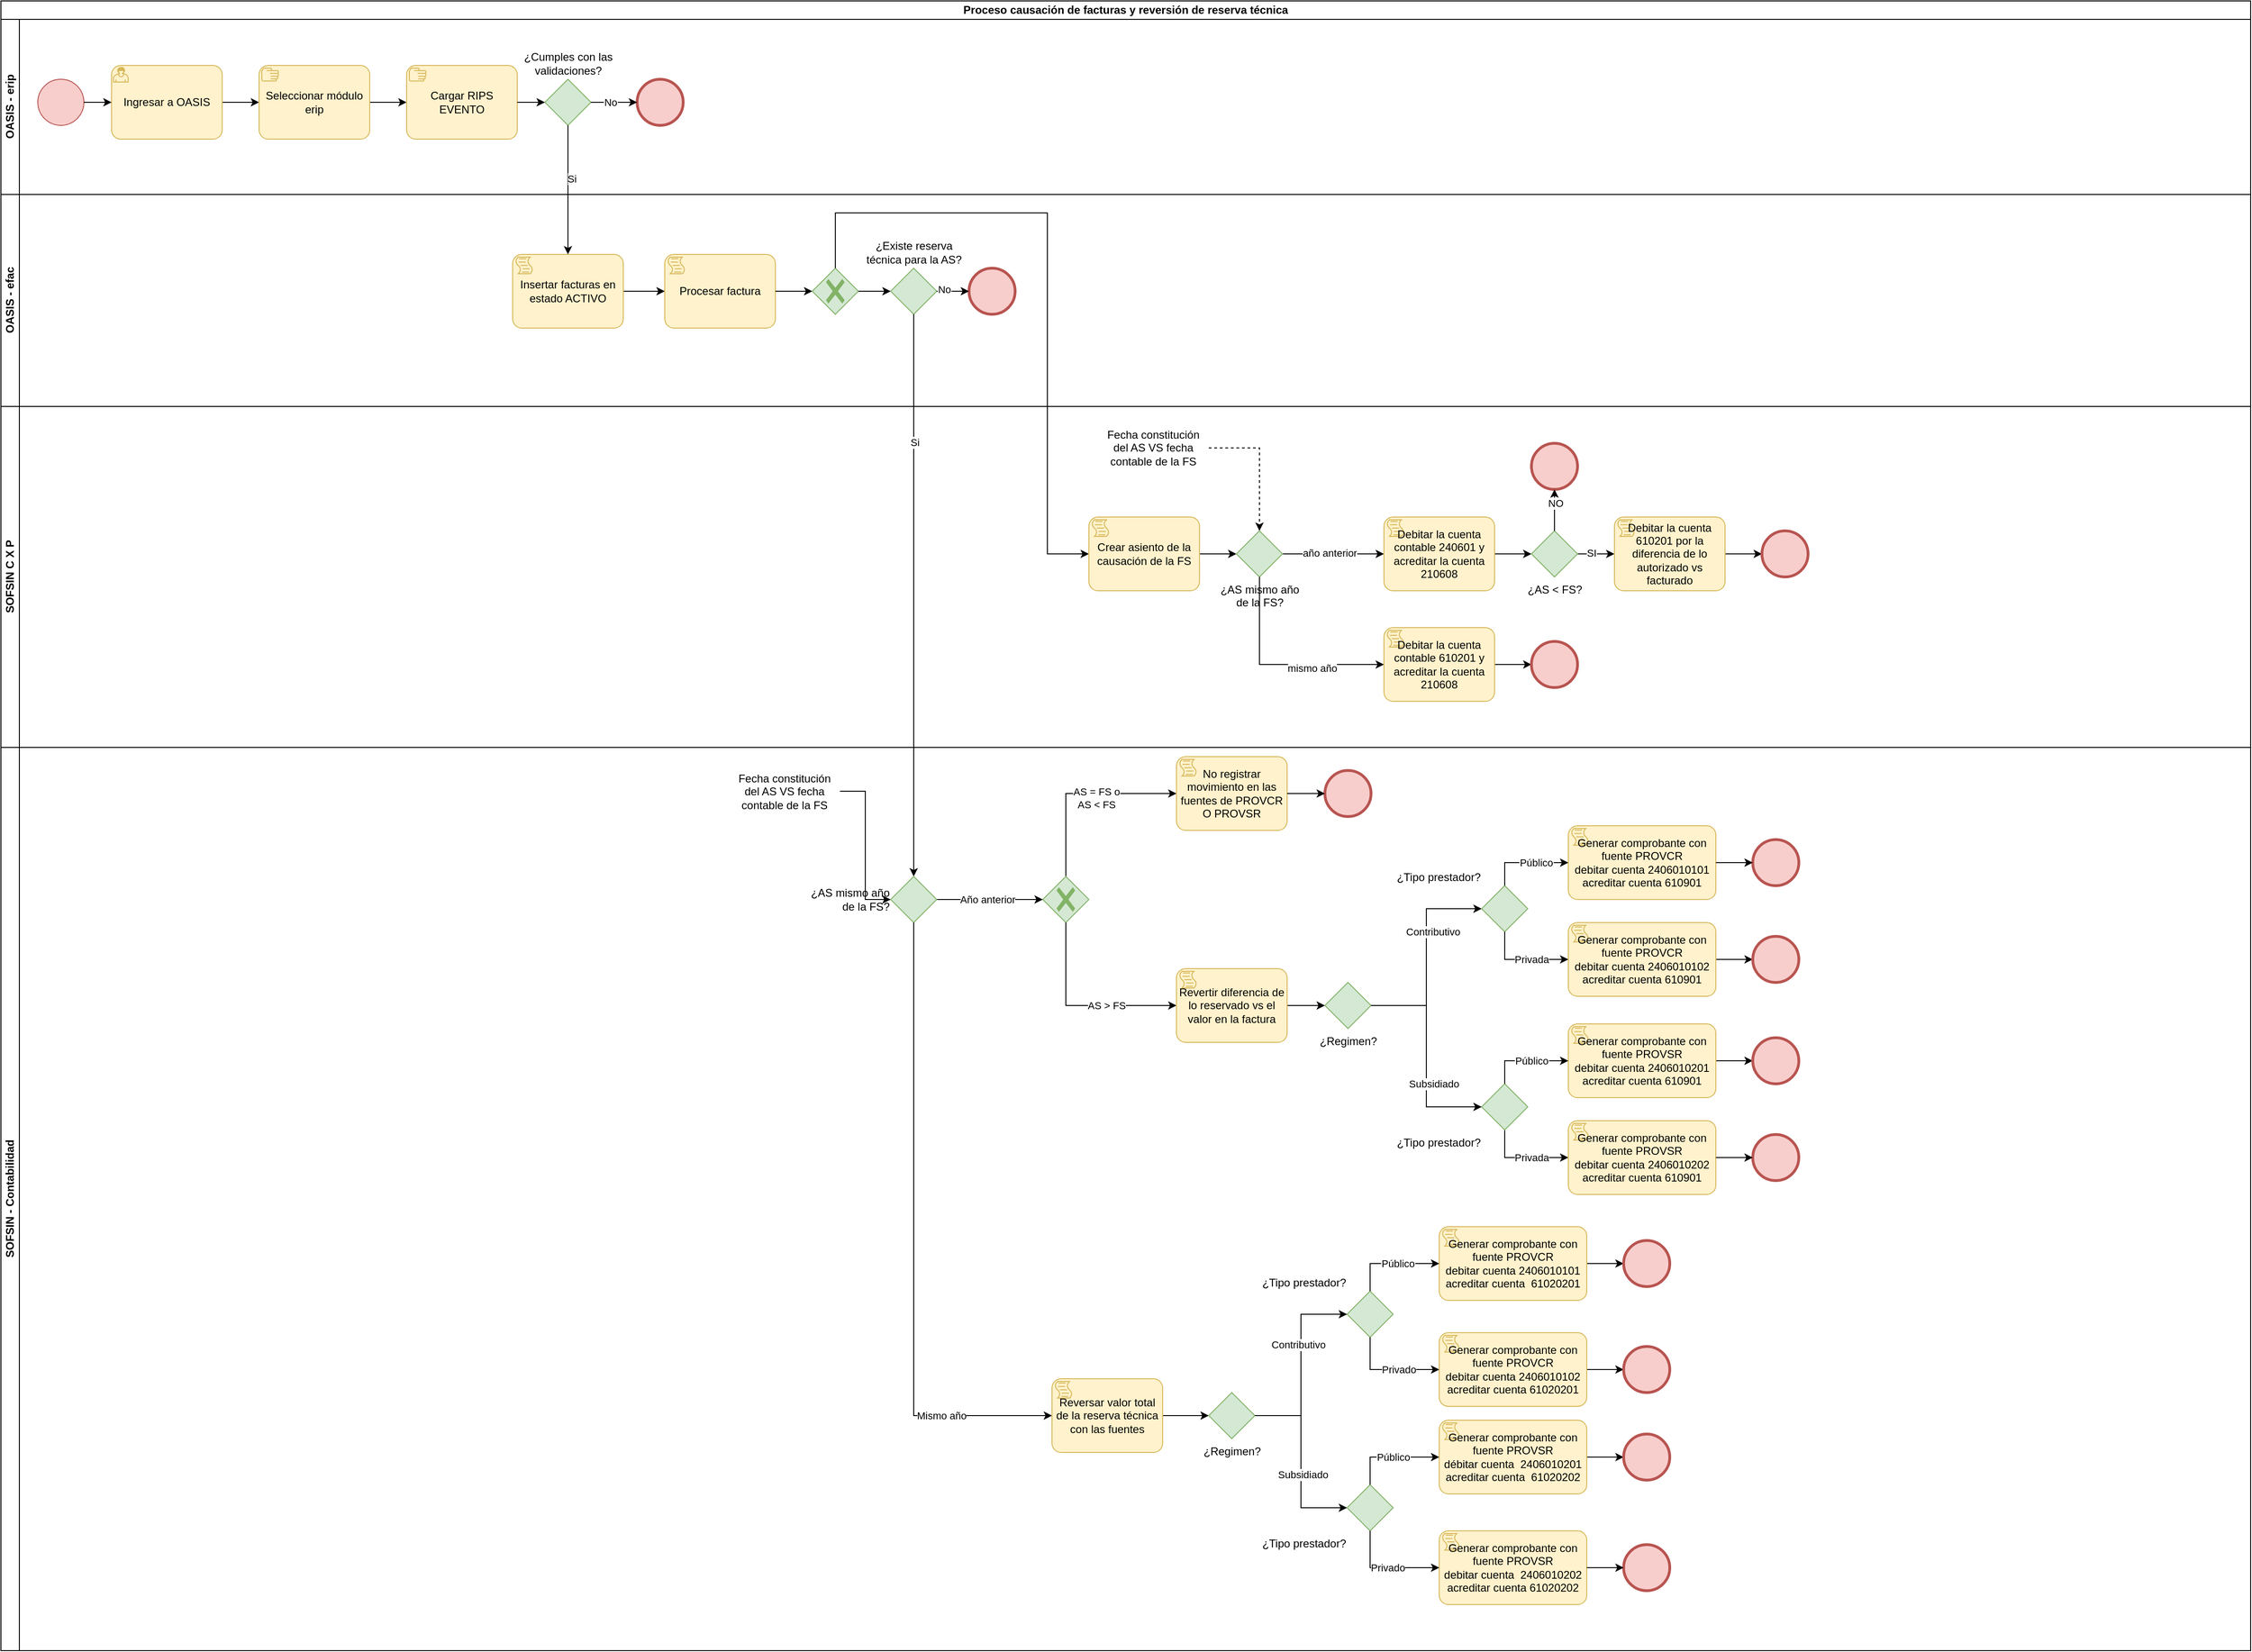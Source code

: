 <mxfile version="26.0.7">
  <diagram name="Página-1" id="pA1rQGJmWaQGo1QmMtAi">
    <mxGraphModel dx="1502" dy="564" grid="1" gridSize="10" guides="1" tooltips="1" connect="1" arrows="1" fold="1" page="1" pageScale="1" pageWidth="2910" pageHeight="1030" math="0" shadow="0">
      <root>
        <mxCell id="0" />
        <mxCell id="1" parent="0" />
        <mxCell id="lTPZUzIXuQvI7SsHR9lC-1" value="Proceso causación de facturas y reversión de reserva técnica" style="swimlane;html=1;childLayout=stackLayout;resizeParent=1;resizeParentMax=0;horizontal=1;startSize=20;horizontalStack=0;whiteSpace=wrap;" parent="1" vertex="1">
          <mxGeometry x="60" y="20" width="2440" height="1790" as="geometry" />
        </mxCell>
        <mxCell id="lTPZUzIXuQvI7SsHR9lC-2" value="&lt;font style=&quot;vertical-align: inherit;&quot;&gt;&lt;font style=&quot;vertical-align: inherit;&quot;&gt;OASIS - erip&lt;/font&gt;&lt;/font&gt;" style="swimlane;html=1;startSize=20;horizontal=0;verticalAlign=middle;" parent="lTPZUzIXuQvI7SsHR9lC-1" vertex="1">
          <mxGeometry y="20" width="2440" height="190" as="geometry" />
        </mxCell>
        <mxCell id="lTPZUzIXuQvI7SsHR9lC-5" value="" style="points=[[0.145,0.145,0],[0.5,0,0],[0.855,0.145,0],[1,0.5,0],[0.855,0.855,0],[0.5,1,0],[0.145,0.855,0],[0,0.5,0]];shape=mxgraph.bpmn.event;html=1;verticalLabelPosition=bottom;labelBackgroundColor=#ffffff;verticalAlign=top;align=center;perimeter=ellipsePerimeter;outlineConnect=0;aspect=fixed;outline=standard;symbol=general;fillColor=#f8cecc;strokeColor=#b85450;" parent="lTPZUzIXuQvI7SsHR9lC-2" vertex="1">
          <mxGeometry x="40" y="65" width="50" height="50" as="geometry" />
        </mxCell>
        <mxCell id="lTPZUzIXuQvI7SsHR9lC-9" style="edgeStyle=orthogonalEdgeStyle;rounded=0;orthogonalLoop=1;jettySize=auto;html=1;" parent="lTPZUzIXuQvI7SsHR9lC-2" source="lTPZUzIXuQvI7SsHR9lC-6" target="lTPZUzIXuQvI7SsHR9lC-8" edge="1">
          <mxGeometry relative="1" as="geometry" />
        </mxCell>
        <mxCell id="lTPZUzIXuQvI7SsHR9lC-6" value="&lt;font style=&quot;vertical-align: inherit;&quot;&gt;&lt;font style=&quot;vertical-align: inherit;&quot;&gt;Ingresar a OASIS&lt;/font&gt;&lt;/font&gt;" style="points=[[0.25,0,0],[0.5,0,0],[0.75,0,0],[1,0.25,0],[1,0.5,0],[1,0.75,0],[0.75,1,0],[0.5,1,0],[0.25,1,0],[0,0.75,0],[0,0.5,0],[0,0.25,0]];shape=mxgraph.bpmn.task;whiteSpace=wrap;rectStyle=rounded;size=10;html=1;container=1;expand=0;collapsible=0;taskMarker=user;fillColor=#fff2cc;strokeColor=#d6b656;" parent="lTPZUzIXuQvI7SsHR9lC-2" vertex="1">
          <mxGeometry x="120" y="50" width="120" height="80" as="geometry" />
        </mxCell>
        <mxCell id="lTPZUzIXuQvI7SsHR9lC-7" style="edgeStyle=orthogonalEdgeStyle;rounded=0;orthogonalLoop=1;jettySize=auto;html=1;entryX=0;entryY=0.5;entryDx=0;entryDy=0;entryPerimeter=0;" parent="lTPZUzIXuQvI7SsHR9lC-2" source="lTPZUzIXuQvI7SsHR9lC-5" target="lTPZUzIXuQvI7SsHR9lC-6" edge="1">
          <mxGeometry relative="1" as="geometry" />
        </mxCell>
        <mxCell id="lTPZUzIXuQvI7SsHR9lC-11" style="edgeStyle=orthogonalEdgeStyle;rounded=0;orthogonalLoop=1;jettySize=auto;html=1;" parent="lTPZUzIXuQvI7SsHR9lC-2" source="lTPZUzIXuQvI7SsHR9lC-8" target="lTPZUzIXuQvI7SsHR9lC-10" edge="1">
          <mxGeometry relative="1" as="geometry" />
        </mxCell>
        <mxCell id="lTPZUzIXuQvI7SsHR9lC-8" value="&lt;font style=&quot;vertical-align: inherit;&quot;&gt;&lt;font style=&quot;vertical-align: inherit;&quot;&gt;Seleccionar módulo erip&lt;/font&gt;&lt;/font&gt;" style="points=[[0.25,0,0],[0.5,0,0],[0.75,0,0],[1,0.25,0],[1,0.5,0],[1,0.75,0],[0.75,1,0],[0.5,1,0],[0.25,1,0],[0,0.75,0],[0,0.5,0],[0,0.25,0]];shape=mxgraph.bpmn.task;whiteSpace=wrap;rectStyle=rounded;size=10;html=1;container=1;expand=0;collapsible=0;taskMarker=manual;fillColor=#fff2cc;strokeColor=#d6b656;" parent="lTPZUzIXuQvI7SsHR9lC-2" vertex="1">
          <mxGeometry x="280" y="50" width="120" height="80" as="geometry" />
        </mxCell>
        <mxCell id="lTPZUzIXuQvI7SsHR9lC-10" value="&lt;font style=&quot;vertical-align: inherit;&quot;&gt;&lt;font style=&quot;vertical-align: inherit;&quot;&gt;Cargar RIPS EVENTO&lt;/font&gt;&lt;/font&gt;" style="points=[[0.25,0,0],[0.5,0,0],[0.75,0,0],[1,0.25,0],[1,0.5,0],[1,0.75,0],[0.75,1,0],[0.5,1,0],[0.25,1,0],[0,0.75,0],[0,0.5,0],[0,0.25,0]];shape=mxgraph.bpmn.task;whiteSpace=wrap;rectStyle=rounded;size=10;html=1;container=1;expand=0;collapsible=0;taskMarker=manual;fillColor=#fff2cc;strokeColor=#d6b656;" parent="lTPZUzIXuQvI7SsHR9lC-2" vertex="1">
          <mxGeometry x="440" y="50" width="120" height="80" as="geometry" />
        </mxCell>
        <mxCell id="lTPZUzIXuQvI7SsHR9lC-12" value="&lt;font style=&quot;vertical-align: inherit;&quot;&gt;&lt;font style=&quot;vertical-align: inherit;&quot;&gt;&lt;font style=&quot;vertical-align: inherit;&quot;&gt;&lt;font style=&quot;vertical-align: inherit;&quot;&gt;¿Cumples con las &lt;/font&gt;&lt;/font&gt;&lt;br&gt;&lt;font style=&quot;vertical-align: inherit;&quot;&gt;&lt;font style=&quot;vertical-align: inherit;&quot;&gt;validaciones?&lt;/font&gt;&lt;/font&gt;&lt;/font&gt;&lt;/font&gt;" style="points=[[0.25,0.25,0],[0.5,0,0],[0.75,0.25,0],[1,0.5,0],[0.75,0.75,0],[0.5,1,0],[0.25,0.75,0],[0,0.5,0]];shape=mxgraph.bpmn.gateway2;html=1;verticalLabelPosition=top;labelBackgroundColor=#ffffff;verticalAlign=bottom;align=center;perimeter=rhombusPerimeter;outlineConnect=0;outline=none;symbol=none;labelPosition=center;fillColor=#d5e8d4;strokeColor=#82b366;" parent="lTPZUzIXuQvI7SsHR9lC-2" vertex="1">
          <mxGeometry x="590" y="65" width="50" height="50" as="geometry" />
        </mxCell>
        <mxCell id="lTPZUzIXuQvI7SsHR9lC-13" style="edgeStyle=orthogonalEdgeStyle;rounded=0;orthogonalLoop=1;jettySize=auto;html=1;entryX=0;entryY=0.5;entryDx=0;entryDy=0;entryPerimeter=0;" parent="lTPZUzIXuQvI7SsHR9lC-2" source="lTPZUzIXuQvI7SsHR9lC-10" target="lTPZUzIXuQvI7SsHR9lC-12" edge="1">
          <mxGeometry relative="1" as="geometry" />
        </mxCell>
        <mxCell id="lTPZUzIXuQvI7SsHR9lC-14" value="" style="points=[[0.145,0.145,0],[0.5,0,0],[0.855,0.145,0],[1,0.5,0],[0.855,0.855,0],[0.5,1,0],[0.145,0.855,0],[0,0.5,0]];shape=mxgraph.bpmn.event;html=1;verticalLabelPosition=bottom;labelBackgroundColor=#ffffff;verticalAlign=top;align=center;perimeter=ellipsePerimeter;outlineConnect=0;aspect=fixed;outline=end;symbol=terminate2;fillColor=#f8cecc;strokeColor=#b85450;" parent="lTPZUzIXuQvI7SsHR9lC-2" vertex="1">
          <mxGeometry x="690" y="65" width="50" height="50" as="geometry" />
        </mxCell>
        <mxCell id="lTPZUzIXuQvI7SsHR9lC-16" style="edgeStyle=orthogonalEdgeStyle;rounded=0;orthogonalLoop=1;jettySize=auto;html=1;entryX=0;entryY=0.5;entryDx=0;entryDy=0;entryPerimeter=0;" parent="lTPZUzIXuQvI7SsHR9lC-2" source="lTPZUzIXuQvI7SsHR9lC-12" target="lTPZUzIXuQvI7SsHR9lC-14" edge="1">
          <mxGeometry relative="1" as="geometry" />
        </mxCell>
        <mxCell id="lTPZUzIXuQvI7SsHR9lC-17" value="&lt;font style=&quot;vertical-align: inherit;&quot;&gt;&lt;font style=&quot;vertical-align: inherit;&quot;&gt;No&lt;/font&gt;&lt;/font&gt;" style="edgeLabel;html=1;align=center;verticalAlign=middle;resizable=0;points=[];" parent="lTPZUzIXuQvI7SsHR9lC-16" vertex="1" connectable="0">
          <mxGeometry x="-0.168" relative="1" as="geometry">
            <mxPoint as="offset" />
          </mxGeometry>
        </mxCell>
        <mxCell id="lTPZUzIXuQvI7SsHR9lC-3" value="&lt;font style=&quot;vertical-align: inherit;&quot;&gt;&lt;font style=&quot;vertical-align: inherit;&quot;&gt;OASIS - efac&lt;/font&gt;&lt;/font&gt;" style="swimlane;html=1;startSize=20;horizontal=0;" parent="lTPZUzIXuQvI7SsHR9lC-1" vertex="1">
          <mxGeometry y="210" width="2440" height="230" as="geometry" />
        </mxCell>
        <mxCell id="lTPZUzIXuQvI7SsHR9lC-21" value="" style="edgeStyle=orthogonalEdgeStyle;rounded=0;orthogonalLoop=1;jettySize=auto;html=1;" parent="lTPZUzIXuQvI7SsHR9lC-3" source="lTPZUzIXuQvI7SsHR9lC-18" target="lTPZUzIXuQvI7SsHR9lC-20" edge="1">
          <mxGeometry relative="1" as="geometry" />
        </mxCell>
        <mxCell id="lTPZUzIXuQvI7SsHR9lC-18" value="&lt;font style=&quot;vertical-align: inherit;&quot;&gt;&lt;font style=&quot;vertical-align: inherit;&quot;&gt;Insertar facturas en estado ACTIVO&lt;/font&gt;&lt;/font&gt;" style="points=[[0.25,0,0],[0.5,0,0],[0.75,0,0],[1,0.25,0],[1,0.5,0],[1,0.75,0],[0.75,1,0],[0.5,1,0],[0.25,1,0],[0,0.75,0],[0,0.5,0],[0,0.25,0]];shape=mxgraph.bpmn.task;whiteSpace=wrap;rectStyle=rounded;size=10;html=1;container=1;expand=0;collapsible=0;taskMarker=script;fillColor=#fff2cc;strokeColor=#d6b656;" parent="lTPZUzIXuQvI7SsHR9lC-3" vertex="1">
          <mxGeometry x="555" y="65" width="120" height="80" as="geometry" />
        </mxCell>
        <mxCell id="lTPZUzIXuQvI7SsHR9lC-20" value="&lt;font style=&quot;vertical-align: inherit;&quot;&gt;&lt;font style=&quot;vertical-align: inherit;&quot;&gt;&lt;font style=&quot;vertical-align: inherit;&quot;&gt;&lt;font style=&quot;vertical-align: inherit;&quot;&gt;Procesar factura&lt;/font&gt;&lt;/font&gt;&lt;/font&gt;&lt;/font&gt;" style="points=[[0.25,0,0],[0.5,0,0],[0.75,0,0],[1,0.25,0],[1,0.5,0],[1,0.75,0],[0.75,1,0],[0.5,1,0],[0.25,1,0],[0,0.75,0],[0,0.5,0],[0,0.25,0]];shape=mxgraph.bpmn.task;whiteSpace=wrap;rectStyle=rounded;size=10;html=1;container=1;expand=0;collapsible=0;taskMarker=script;fillColor=#fff2cc;strokeColor=#d6b656;" parent="lTPZUzIXuQvI7SsHR9lC-3" vertex="1">
          <mxGeometry x="720" y="65" width="120" height="80" as="geometry" />
        </mxCell>
        <mxCell id="Uj06ka_1NvC9JDa_I5zb-4" value="" style="points=[[0.25,0.25,0],[0.5,0,0],[0.75,0.25,0],[1,0.5,0],[0.75,0.75,0],[0.5,1,0],[0.25,0.75,0],[0,0.5,0]];shape=mxgraph.bpmn.gateway2;html=1;verticalLabelPosition=bottom;labelBackgroundColor=#ffffff;verticalAlign=top;align=center;perimeter=rhombusPerimeter;outlineConnect=0;outline=none;symbol=none;gwType=exclusive;fillColor=#d5e8d4;strokeColor=#82b366;" parent="lTPZUzIXuQvI7SsHR9lC-3" vertex="1">
          <mxGeometry x="880" y="80" width="50" height="50" as="geometry" />
        </mxCell>
        <mxCell id="Uj06ka_1NvC9JDa_I5zb-5" style="edgeStyle=orthogonalEdgeStyle;rounded=0;orthogonalLoop=1;jettySize=auto;html=1;entryX=0;entryY=0.5;entryDx=0;entryDy=0;entryPerimeter=0;" parent="lTPZUzIXuQvI7SsHR9lC-3" source="lTPZUzIXuQvI7SsHR9lC-20" target="Uj06ka_1NvC9JDa_I5zb-4" edge="1">
          <mxGeometry relative="1" as="geometry" />
        </mxCell>
        <mxCell id="Uj06ka_1NvC9JDa_I5zb-3" value="¿Existe reserva &lt;br&gt;técnica para la AS?" style="points=[[0.25,0.25,0],[0.5,0,0],[0.75,0.25,0],[1,0.5,0],[0.75,0.75,0],[0.5,1,0],[0.25,0.75,0],[0,0.5,0]];shape=mxgraph.bpmn.gateway2;html=1;verticalLabelPosition=top;labelBackgroundColor=#ffffff;verticalAlign=bottom;align=center;perimeter=rhombusPerimeter;outlineConnect=0;outline=none;symbol=none;labelPosition=center;fillColor=#d5e8d4;strokeColor=#82b366;" parent="lTPZUzIXuQvI7SsHR9lC-3" vertex="1">
          <mxGeometry x="965" y="80" width="50" height="50" as="geometry" />
        </mxCell>
        <mxCell id="lTPZUzIXuQvI7SsHR9lC-30" style="edgeStyle=orthogonalEdgeStyle;rounded=0;orthogonalLoop=1;jettySize=auto;html=1;exitX=1;exitY=0.5;exitDx=0;exitDy=0;exitPerimeter=0;" parent="lTPZUzIXuQvI7SsHR9lC-3" source="Uj06ka_1NvC9JDa_I5zb-4" target="Uj06ka_1NvC9JDa_I5zb-3" edge="1">
          <mxGeometry relative="1" as="geometry">
            <mxPoint x="980" y="700" as="targetPoint" />
            <mxPoint x="940" y="305" as="sourcePoint" />
          </mxGeometry>
        </mxCell>
        <mxCell id="Uj06ka_1NvC9JDa_I5zb-9" value="" style="points=[[0.145,0.145,0],[0.5,0,0],[0.855,0.145,0],[1,0.5,0],[0.855,0.855,0],[0.5,1,0],[0.145,0.855,0],[0,0.5,0]];shape=mxgraph.bpmn.event;html=1;verticalLabelPosition=bottom;labelBackgroundColor=#ffffff;verticalAlign=top;align=center;perimeter=ellipsePerimeter;outlineConnect=0;aspect=fixed;outline=end;symbol=terminate2;fillColor=#f8cecc;strokeColor=#b85450;" parent="lTPZUzIXuQvI7SsHR9lC-3" vertex="1">
          <mxGeometry x="1050" y="80" width="50" height="50" as="geometry" />
        </mxCell>
        <mxCell id="Uj06ka_1NvC9JDa_I5zb-8" style="edgeStyle=orthogonalEdgeStyle;rounded=0;orthogonalLoop=1;jettySize=auto;html=1;" parent="lTPZUzIXuQvI7SsHR9lC-3" source="Uj06ka_1NvC9JDa_I5zb-3" target="Uj06ka_1NvC9JDa_I5zb-9" edge="1">
          <mxGeometry relative="1" as="geometry">
            <mxPoint x="1100" y="90" as="targetPoint" />
          </mxGeometry>
        </mxCell>
        <mxCell id="Uj06ka_1NvC9JDa_I5zb-10" value="No" style="edgeLabel;html=1;align=center;verticalAlign=middle;resizable=0;points=[];" parent="Uj06ka_1NvC9JDa_I5zb-8" vertex="1" connectable="0">
          <mxGeometry x="-0.644" y="2" relative="1" as="geometry">
            <mxPoint as="offset" />
          </mxGeometry>
        </mxCell>
        <mxCell id="lTPZUzIXuQvI7SsHR9lC-19" style="edgeStyle=orthogonalEdgeStyle;rounded=0;orthogonalLoop=1;jettySize=auto;html=1;" parent="lTPZUzIXuQvI7SsHR9lC-1" source="lTPZUzIXuQvI7SsHR9lC-12" target="lTPZUzIXuQvI7SsHR9lC-18" edge="1">
          <mxGeometry relative="1" as="geometry" />
        </mxCell>
        <mxCell id="Uj06ka_1NvC9JDa_I5zb-1" value="Si" style="edgeLabel;html=1;align=center;verticalAlign=middle;resizable=0;points=[];" parent="lTPZUzIXuQvI7SsHR9lC-19" vertex="1" connectable="0">
          <mxGeometry x="-0.168" y="4" relative="1" as="geometry">
            <mxPoint as="offset" />
          </mxGeometry>
        </mxCell>
        <mxCell id="lTPZUzIXuQvI7SsHR9lC-25" value="" style="edgeStyle=orthogonalEdgeStyle;rounded=0;orthogonalLoop=1;jettySize=auto;html=1;exitX=0.5;exitY=0;exitDx=0;exitDy=0;exitPerimeter=0;" parent="lTPZUzIXuQvI7SsHR9lC-1" source="Uj06ka_1NvC9JDa_I5zb-4" target="lTPZUzIXuQvI7SsHR9lC-24" edge="1">
          <mxGeometry relative="1" as="geometry">
            <mxPoint x="940" y="250" as="sourcePoint" />
            <Array as="points">
              <mxPoint x="905" y="230" />
              <mxPoint x="1135" y="230" />
            </Array>
          </mxGeometry>
        </mxCell>
        <mxCell id="lTPZUzIXuQvI7SsHR9lC-4" value="&lt;font style=&quot;vertical-align: inherit;&quot;&gt;&lt;font style=&quot;vertical-align: inherit;&quot;&gt;SOFSIN C X P&lt;/font&gt;&lt;/font&gt;" style="swimlane;html=1;startSize=20;horizontal=0;" parent="lTPZUzIXuQvI7SsHR9lC-1" vertex="1">
          <mxGeometry y="440" width="2440" height="370" as="geometry" />
        </mxCell>
        <mxCell id="Uj06ka_1NvC9JDa_I5zb-11" style="edgeStyle=orthogonalEdgeStyle;rounded=0;orthogonalLoop=1;jettySize=auto;html=1;entryX=0;entryY=0.5;entryDx=0;entryDy=0;entryPerimeter=0;" parent="lTPZUzIXuQvI7SsHR9lC-4" source="lTPZUzIXuQvI7SsHR9lC-24" target="Uj06ka_1NvC9JDa_I5zb-12" edge="1">
          <mxGeometry relative="1" as="geometry">
            <mxPoint x="1330" y="60" as="targetPoint" />
          </mxGeometry>
        </mxCell>
        <mxCell id="lTPZUzIXuQvI7SsHR9lC-24" value="&lt;font style=&quot;vertical-align: inherit;&quot;&gt;&lt;font style=&quot;vertical-align: inherit;&quot;&gt;&lt;font style=&quot;vertical-align: inherit;&quot;&gt;&lt;font style=&quot;vertical-align: inherit;&quot;&gt;Crear asiento de la causación de la FS&lt;/font&gt;&lt;/font&gt;&lt;/font&gt;&lt;/font&gt;" style="points=[[0.25,0,0],[0.5,0,0],[0.75,0,0],[1,0.25,0],[1,0.5,0],[1,0.75,0],[0.75,1,0],[0.5,1,0],[0.25,1,0],[0,0.75,0],[0,0.5,0],[0,0.25,0]];shape=mxgraph.bpmn.task;whiteSpace=wrap;rectStyle=rounded;size=10;html=1;container=1;expand=0;collapsible=0;taskMarker=script;fillColor=#fff2cc;strokeColor=#d6b656;" parent="lTPZUzIXuQvI7SsHR9lC-4" vertex="1">
          <mxGeometry x="1180" y="120" width="120" height="80" as="geometry" />
        </mxCell>
        <mxCell id="Uj06ka_1NvC9JDa_I5zb-13" style="edgeStyle=orthogonalEdgeStyle;rounded=0;orthogonalLoop=1;jettySize=auto;html=1;entryX=0;entryY=0.5;entryDx=0;entryDy=0;entryPerimeter=0;" parent="lTPZUzIXuQvI7SsHR9lC-4" source="Uj06ka_1NvC9JDa_I5zb-12" target="lTPZUzIXuQvI7SsHR9lC-67" edge="1">
          <mxGeometry relative="1" as="geometry">
            <mxPoint x="1480" y="160" as="targetPoint" />
          </mxGeometry>
        </mxCell>
        <mxCell id="Uj06ka_1NvC9JDa_I5zb-16" value="año anterior" style="edgeLabel;html=1;align=center;verticalAlign=middle;resizable=0;points=[];" parent="Uj06ka_1NvC9JDa_I5zb-13" vertex="1" connectable="0">
          <mxGeometry x="-0.072" y="1" relative="1" as="geometry">
            <mxPoint as="offset" />
          </mxGeometry>
        </mxCell>
        <mxCell id="Uj06ka_1NvC9JDa_I5zb-12" value="¿AS mismo año&lt;br&gt;de la FS?" style="points=[[0.25,0.25,0],[0.5,0,0],[0.75,0.25,0],[1,0.5,0],[0.75,0.75,0],[0.5,1,0],[0.25,0.75,0],[0,0.5,0]];shape=mxgraph.bpmn.gateway2;html=1;verticalLabelPosition=bottom;labelBackgroundColor=#ffffff;verticalAlign=top;align=center;perimeter=rhombusPerimeter;outlineConnect=0;outline=none;symbol=none;labelPosition=center;fillColor=#d5e8d4;strokeColor=#82b366;" parent="lTPZUzIXuQvI7SsHR9lC-4" vertex="1">
          <mxGeometry x="1340" y="135" width="50" height="50" as="geometry" />
        </mxCell>
        <mxCell id="Uj06ka_1NvC9JDa_I5zb-15" style="edgeStyle=orthogonalEdgeStyle;rounded=0;orthogonalLoop=1;jettySize=auto;html=1;dashed=1;" parent="lTPZUzIXuQvI7SsHR9lC-4" source="Uj06ka_1NvC9JDa_I5zb-14" target="Uj06ka_1NvC9JDa_I5zb-12" edge="1">
          <mxGeometry relative="1" as="geometry" />
        </mxCell>
        <mxCell id="Uj06ka_1NvC9JDa_I5zb-14" value="Fecha constitución del AS VS fecha contable de la FS" style="text;html=1;strokeColor=none;fillColor=none;align=center;verticalAlign=middle;whiteSpace=wrap;rounded=0;" parent="lTPZUzIXuQvI7SsHR9lC-4" vertex="1">
          <mxGeometry x="1190" y="30" width="120" height="30" as="geometry" />
        </mxCell>
        <mxCell id="Uj06ka_1NvC9JDa_I5zb-24" style="edgeStyle=orthogonalEdgeStyle;rounded=0;orthogonalLoop=1;jettySize=auto;html=1;" parent="lTPZUzIXuQvI7SsHR9lC-4" source="lTPZUzIXuQvI7SsHR9lC-67" target="Uj06ka_1NvC9JDa_I5zb-23" edge="1">
          <mxGeometry relative="1" as="geometry" />
        </mxCell>
        <mxCell id="lTPZUzIXuQvI7SsHR9lC-67" value="Debitar la cuenta contable 240601 y acreditar la cuenta 210608" style="points=[[0.25,0,0],[0.5,0,0],[0.75,0,0],[1,0.25,0],[1,0.5,0],[1,0.75,0],[0.75,1,0],[0.5,1,0],[0.25,1,0],[0,0.75,0],[0,0.5,0],[0,0.25,0]];shape=mxgraph.bpmn.task;whiteSpace=wrap;rectStyle=rounded;size=10;html=1;container=1;expand=0;collapsible=0;taskMarker=script;fillColor=#fff2cc;strokeColor=#d6b656;" parent="lTPZUzIXuQvI7SsHR9lC-4" vertex="1">
          <mxGeometry x="1500" y="120" width="120" height="80" as="geometry" />
        </mxCell>
        <mxCell id="Uj06ka_1NvC9JDa_I5zb-31" style="edgeStyle=orthogonalEdgeStyle;rounded=0;orthogonalLoop=1;jettySize=auto;html=1;" parent="lTPZUzIXuQvI7SsHR9lC-4" source="Uj06ka_1NvC9JDa_I5zb-17" target="Uj06ka_1NvC9JDa_I5zb-32" edge="1">
          <mxGeometry relative="1" as="geometry">
            <mxPoint x="1670" y="280" as="targetPoint" />
          </mxGeometry>
        </mxCell>
        <mxCell id="Uj06ka_1NvC9JDa_I5zb-17" value="Debitar la cuenta contable 610201 y acreditar la cuenta 210608" style="points=[[0.25,0,0],[0.5,0,0],[0.75,0,0],[1,0.25,0],[1,0.5,0],[1,0.75,0],[0.75,1,0],[0.5,1,0],[0.25,1,0],[0,0.75,0],[0,0.5,0],[0,0.25,0]];shape=mxgraph.bpmn.task;whiteSpace=wrap;rectStyle=rounded;size=10;html=1;container=1;expand=0;collapsible=0;taskMarker=script;fillColor=#fff2cc;strokeColor=#d6b656;" parent="lTPZUzIXuQvI7SsHR9lC-4" vertex="1">
          <mxGeometry x="1500" y="240" width="120" height="80" as="geometry" />
        </mxCell>
        <mxCell id="Uj06ka_1NvC9JDa_I5zb-19" style="edgeStyle=orthogonalEdgeStyle;rounded=0;orthogonalLoop=1;jettySize=auto;html=1;entryX=0;entryY=0.5;entryDx=0;entryDy=0;entryPerimeter=0;exitX=0.5;exitY=1;exitDx=0;exitDy=0;exitPerimeter=0;" parent="lTPZUzIXuQvI7SsHR9lC-4" source="Uj06ka_1NvC9JDa_I5zb-12" target="Uj06ka_1NvC9JDa_I5zb-17" edge="1">
          <mxGeometry relative="1" as="geometry" />
        </mxCell>
        <mxCell id="Uj06ka_1NvC9JDa_I5zb-20" value="mismo año" style="edgeLabel;html=1;align=center;verticalAlign=middle;resizable=0;points=[];" parent="Uj06ka_1NvC9JDa_I5zb-19" vertex="1" connectable="0">
          <mxGeometry x="0.322" y="-4" relative="1" as="geometry">
            <mxPoint as="offset" />
          </mxGeometry>
        </mxCell>
        <mxCell id="Uj06ka_1NvC9JDa_I5zb-26" style="edgeStyle=orthogonalEdgeStyle;rounded=0;orthogonalLoop=1;jettySize=auto;html=1;" parent="lTPZUzIXuQvI7SsHR9lC-4" source="Uj06ka_1NvC9JDa_I5zb-23" target="Uj06ka_1NvC9JDa_I5zb-25" edge="1">
          <mxGeometry relative="1" as="geometry" />
        </mxCell>
        <mxCell id="Uj06ka_1NvC9JDa_I5zb-27" value="SI" style="edgeLabel;html=1;align=center;verticalAlign=middle;resizable=0;points=[];" parent="Uj06ka_1NvC9JDa_I5zb-26" vertex="1" connectable="0">
          <mxGeometry x="-0.25" y="1" relative="1" as="geometry">
            <mxPoint as="offset" />
          </mxGeometry>
        </mxCell>
        <mxCell id="Uj06ka_1NvC9JDa_I5zb-23" value="¿AS &amp;lt; FS?" style="points=[[0.25,0.25,0],[0.5,0,0],[0.75,0.25,0],[1,0.5,0],[0.75,0.75,0],[0.5,1,0],[0.25,0.75,0],[0,0.5,0]];shape=mxgraph.bpmn.gateway2;html=1;verticalLabelPosition=bottom;labelBackgroundColor=#ffffff;verticalAlign=top;align=center;perimeter=rhombusPerimeter;outlineConnect=0;outline=none;symbol=none;fillColor=#d5e8d4;strokeColor=#82b366;" parent="lTPZUzIXuQvI7SsHR9lC-4" vertex="1">
          <mxGeometry x="1660" y="135" width="50" height="50" as="geometry" />
        </mxCell>
        <mxCell id="Uj06ka_1NvC9JDa_I5zb-29" style="edgeStyle=orthogonalEdgeStyle;rounded=0;orthogonalLoop=1;jettySize=auto;html=1;" parent="lTPZUzIXuQvI7SsHR9lC-4" source="Uj06ka_1NvC9JDa_I5zb-25" target="Uj06ka_1NvC9JDa_I5zb-30" edge="1">
          <mxGeometry relative="1" as="geometry">
            <mxPoint x="1910" y="160" as="targetPoint" />
          </mxGeometry>
        </mxCell>
        <mxCell id="Uj06ka_1NvC9JDa_I5zb-25" value="Debitar la cuenta 610201 por la diferencia de lo autorizado vs facturado" style="points=[[0.25,0,0],[0.5,0,0],[0.75,0,0],[1,0.25,0],[1,0.5,0],[1,0.75,0],[0.75,1,0],[0.5,1,0],[0.25,1,0],[0,0.75,0],[0,0.5,0],[0,0.25,0]];shape=mxgraph.bpmn.task;whiteSpace=wrap;rectStyle=rounded;size=10;html=1;container=1;expand=0;collapsible=0;taskMarker=script;fillColor=#fff2cc;strokeColor=#d6b656;" parent="lTPZUzIXuQvI7SsHR9lC-4" vertex="1">
          <mxGeometry x="1750" y="120" width="120" height="80" as="geometry" />
        </mxCell>
        <mxCell id="Uj06ka_1NvC9JDa_I5zb-30" value="" style="points=[[0.145,0.145,0],[0.5,0,0],[0.855,0.145,0],[1,0.5,0],[0.855,0.855,0],[0.5,1,0],[0.145,0.855,0],[0,0.5,0]];shape=mxgraph.bpmn.event;html=1;verticalLabelPosition=bottom;labelBackgroundColor=#ffffff;verticalAlign=top;align=center;perimeter=ellipsePerimeter;outlineConnect=0;aspect=fixed;outline=end;symbol=terminate2;fillColor=#f8cecc;strokeColor=#b85450;" parent="lTPZUzIXuQvI7SsHR9lC-4" vertex="1">
          <mxGeometry x="1910" y="135" width="50" height="50" as="geometry" />
        </mxCell>
        <mxCell id="Uj06ka_1NvC9JDa_I5zb-32" value="" style="points=[[0.145,0.145,0],[0.5,0,0],[0.855,0.145,0],[1,0.5,0],[0.855,0.855,0],[0.5,1,0],[0.145,0.855,0],[0,0.5,0]];shape=mxgraph.bpmn.event;html=1;verticalLabelPosition=bottom;labelBackgroundColor=#ffffff;verticalAlign=top;align=center;perimeter=ellipsePerimeter;outlineConnect=0;aspect=fixed;outline=end;symbol=terminate2;fillColor=#f8cecc;strokeColor=#b85450;" parent="lTPZUzIXuQvI7SsHR9lC-4" vertex="1">
          <mxGeometry x="1660" y="255" width="50" height="50" as="geometry" />
        </mxCell>
        <mxCell id="Uj06ka_1NvC9JDa_I5zb-36" value="" style="points=[[0.145,0.145,0],[0.5,0,0],[0.855,0.145,0],[1,0.5,0],[0.855,0.855,0],[0.5,1,0],[0.145,0.855,0],[0,0.5,0]];shape=mxgraph.bpmn.event;html=1;verticalLabelPosition=bottom;labelBackgroundColor=#ffffff;verticalAlign=top;align=center;perimeter=ellipsePerimeter;outlineConnect=0;aspect=fixed;outline=end;symbol=terminate2;fillColor=#f8cecc;strokeColor=#b85450;" parent="lTPZUzIXuQvI7SsHR9lC-4" vertex="1">
          <mxGeometry x="1660" y="40" width="50" height="50" as="geometry" />
        </mxCell>
        <mxCell id="Uj06ka_1NvC9JDa_I5zb-35" style="edgeStyle=orthogonalEdgeStyle;rounded=0;orthogonalLoop=1;jettySize=auto;html=1;" parent="lTPZUzIXuQvI7SsHR9lC-4" source="Uj06ka_1NvC9JDa_I5zb-23" target="Uj06ka_1NvC9JDa_I5zb-36" edge="1">
          <mxGeometry relative="1" as="geometry">
            <mxPoint x="1685" y="80" as="targetPoint" />
          </mxGeometry>
        </mxCell>
        <mxCell id="Uj06ka_1NvC9JDa_I5zb-37" value="NO" style="edgeLabel;html=1;align=center;verticalAlign=middle;resizable=0;points=[];" parent="Uj06ka_1NvC9JDa_I5zb-35" vertex="1" connectable="0">
          <mxGeometry x="0.36" y="-1" relative="1" as="geometry">
            <mxPoint as="offset" />
          </mxGeometry>
        </mxCell>
        <mxCell id="Uj06ka_1NvC9JDa_I5zb-6" style="edgeStyle=orthogonalEdgeStyle;rounded=0;orthogonalLoop=1;jettySize=auto;html=1;exitX=0.5;exitY=1;exitDx=0;exitDy=0;exitPerimeter=0;entryX=0.5;entryY=0;entryDx=0;entryDy=0;entryPerimeter=0;" parent="lTPZUzIXuQvI7SsHR9lC-1" source="Uj06ka_1NvC9JDa_I5zb-3" target="-zWl22DMir9VvuhOoXGW-4" edge="1">
          <mxGeometry relative="1" as="geometry">
            <mxPoint x="1030" y="1120" as="targetPoint" />
            <Array as="points" />
          </mxGeometry>
        </mxCell>
        <mxCell id="Uj06ka_1NvC9JDa_I5zb-7" value="Si" style="edgeLabel;html=1;align=center;verticalAlign=middle;resizable=0;points=[];" parent="Uj06ka_1NvC9JDa_I5zb-6" vertex="1" connectable="0">
          <mxGeometry x="-0.544" y="1" relative="1" as="geometry">
            <mxPoint as="offset" />
          </mxGeometry>
        </mxCell>
        <mxCell id="lTPZUzIXuQvI7SsHR9lC-61" value="&lt;font style=&quot;vertical-align: inherit;&quot;&gt;&lt;font style=&quot;vertical-align: inherit;&quot;&gt;SOFSIN - Contabilidad&lt;/font&gt;&lt;/font&gt;" style="swimlane;html=1;startSize=20;horizontal=0;" parent="lTPZUzIXuQvI7SsHR9lC-1" vertex="1">
          <mxGeometry y="810" width="2440" height="980" as="geometry" />
        </mxCell>
        <mxCell id="lTPZUzIXuQvI7SsHR9lC-35" style="edgeStyle=orthogonalEdgeStyle;rounded=0;orthogonalLoop=1;jettySize=auto;html=1;entryX=0;entryY=0.5;entryDx=0;entryDy=0;entryPerimeter=0;exitX=0.5;exitY=0;exitDx=0;exitDy=0;exitPerimeter=0;" parent="lTPZUzIXuQvI7SsHR9lC-61" source="lTPZUzIXuQvI7SsHR9lC-33" target="lTPZUzIXuQvI7SsHR9lC-75" edge="1">
          <mxGeometry relative="1" as="geometry">
            <mxPoint x="1360" y="120" as="targetPoint" />
          </mxGeometry>
        </mxCell>
        <mxCell id="lTPZUzIXuQvI7SsHR9lC-36" value="AS = FS o &lt;br&gt;AS &amp;lt; FS" style="edgeLabel;html=1;align=center;verticalAlign=middle;resizable=0;points=[];" parent="lTPZUzIXuQvI7SsHR9lC-35" vertex="1" connectable="0">
          <mxGeometry x="0.508" y="-3" relative="1" as="geometry">
            <mxPoint x="-36" y="2" as="offset" />
          </mxGeometry>
        </mxCell>
        <mxCell id="lTPZUzIXuQvI7SsHR9lC-33" value="" style="points=[[0.25,0.25,0],[0.5,0,0],[0.75,0.25,0],[1,0.5,0],[0.75,0.75,0],[0.5,1,0],[0.25,0.75,0],[0,0.5,0]];shape=mxgraph.bpmn.gateway2;html=1;verticalLabelPosition=bottom;labelBackgroundColor=#ffffff;verticalAlign=top;align=center;perimeter=rhombusPerimeter;outlineConnect=0;outline=none;symbol=none;gwType=exclusive;fillColor=#d5e8d4;strokeColor=#82b366;" parent="lTPZUzIXuQvI7SsHR9lC-61" vertex="1">
          <mxGeometry x="1130" y="140" width="50" height="50" as="geometry" />
        </mxCell>
        <mxCell id="lTPZUzIXuQvI7SsHR9lC-75" value="No registrar movimiento en las fuentes de PROVCR O PROVSR" style="points=[[0.25,0,0],[0.5,0,0],[0.75,0,0],[1,0.25,0],[1,0.5,0],[1,0.75,0],[0.75,1,0],[0.5,1,0],[0.25,1,0],[0,0.75,0],[0,0.5,0],[0,0.25,0]];shape=mxgraph.bpmn.task;whiteSpace=wrap;rectStyle=rounded;size=10;html=1;container=1;expand=0;collapsible=0;taskMarker=script;fillColor=#fff2cc;strokeColor=#d6b656;" parent="lTPZUzIXuQvI7SsHR9lC-61" vertex="1">
          <mxGeometry x="1275" y="10" width="120" height="80" as="geometry" />
        </mxCell>
        <mxCell id="-zWl22DMir9VvuhOoXGW-2" style="edgeStyle=orthogonalEdgeStyle;rounded=0;orthogonalLoop=1;jettySize=auto;html=1;entryX=0;entryY=0.5;entryDx=0;entryDy=0;entryPerimeter=0;exitX=0.5;exitY=1;exitDx=0;exitDy=0;exitPerimeter=0;" parent="lTPZUzIXuQvI7SsHR9lC-61" source="lTPZUzIXuQvI7SsHR9lC-33" target="-zWl22DMir9VvuhOoXGW-16" edge="1">
          <mxGeometry relative="1" as="geometry">
            <mxPoint x="1266" y="395" as="targetPoint" />
          </mxGeometry>
        </mxCell>
        <mxCell id="-zWl22DMir9VvuhOoXGW-3" value="AS &amp;gt; FS" style="edgeLabel;html=1;align=center;verticalAlign=middle;resizable=0;points=[];" parent="-zWl22DMir9VvuhOoXGW-2" vertex="1" connectable="0">
          <mxGeometry x="0.583" relative="1" as="geometry">
            <mxPoint x="-32" as="offset" />
          </mxGeometry>
        </mxCell>
        <mxCell id="-zWl22DMir9VvuhOoXGW-5" style="edgeStyle=orthogonalEdgeStyle;rounded=0;orthogonalLoop=1;jettySize=auto;html=1;entryX=0;entryY=0.5;entryDx=0;entryDy=0;entryPerimeter=0;" parent="lTPZUzIXuQvI7SsHR9lC-61" source="-zWl22DMir9VvuhOoXGW-4" target="lTPZUzIXuQvI7SsHR9lC-33" edge="1">
          <mxGeometry relative="1" as="geometry">
            <mxPoint x="990" y="370" as="targetPoint" />
          </mxGeometry>
        </mxCell>
        <mxCell id="-zWl22DMir9VvuhOoXGW-41" value="Año anterior" style="edgeLabel;html=1;align=center;verticalAlign=middle;resizable=0;points=[];" parent="-zWl22DMir9VvuhOoXGW-5" vertex="1" connectable="0">
          <mxGeometry x="0.158" y="-3" relative="1" as="geometry">
            <mxPoint x="-12" y="-3" as="offset" />
          </mxGeometry>
        </mxCell>
        <mxCell id="-zWl22DMir9VvuhOoXGW-4" value="¿AS mismo año&lt;br&gt;de la FS?" style="points=[[0.25,0.25,0],[0.5,0,0],[0.75,0.25,0],[1,0.5,0],[0.75,0.75,0],[0.5,1,0],[0.25,0.75,0],[0,0.5,0]];shape=mxgraph.bpmn.gateway2;html=1;verticalLabelPosition=middle;labelBackgroundColor=#ffffff;verticalAlign=middle;align=right;perimeter=rhombusPerimeter;outlineConnect=0;outline=none;symbol=none;labelPosition=left;fillColor=#d5e8d4;strokeColor=#82b366;" parent="lTPZUzIXuQvI7SsHR9lC-61" vertex="1">
          <mxGeometry x="965" y="140" width="50" height="50" as="geometry" />
        </mxCell>
        <mxCell id="-zWl22DMir9VvuhOoXGW-19" style="edgeStyle=orthogonalEdgeStyle;rounded=0;orthogonalLoop=1;jettySize=auto;html=1;entryX=0;entryY=0.5;entryDx=0;entryDy=0;entryPerimeter=0;" parent="lTPZUzIXuQvI7SsHR9lC-61" source="-zWl22DMir9VvuhOoXGW-16" target="9XMTyabBf-FgVmjhPNOI-6" edge="1">
          <mxGeometry relative="1" as="geometry">
            <mxPoint x="1440" y="280" as="targetPoint" />
          </mxGeometry>
        </mxCell>
        <mxCell id="-zWl22DMir9VvuhOoXGW-16" value="&lt;font style=&quot;vertical-align: inherit;&quot;&gt;&lt;font style=&quot;vertical-align: inherit;&quot;&gt;Revertir diferencia de lo reservado vs el valor en la factura&lt;/font&gt;&lt;/font&gt;" style="points=[[0.25,0,0],[0.5,0,0],[0.75,0,0],[1,0.25,0],[1,0.5,0],[1,0.75,0],[0.75,1,0],[0.5,1,0],[0.25,1,0],[0,0.75,0],[0,0.5,0],[0,0.25,0]];shape=mxgraph.bpmn.task;whiteSpace=wrap;rectStyle=rounded;size=10;html=1;container=1;expand=0;collapsible=0;taskMarker=script;fillColor=#fff2cc;strokeColor=#d6b656;" parent="lTPZUzIXuQvI7SsHR9lC-61" vertex="1">
          <mxGeometry x="1275" y="240" width="120" height="80" as="geometry" />
        </mxCell>
        <mxCell id="-zWl22DMir9VvuhOoXGW-23" style="edgeStyle=orthogonalEdgeStyle;rounded=0;orthogonalLoop=1;jettySize=auto;html=1;entryX=0;entryY=0.5;entryDx=0;entryDy=0;entryPerimeter=0;exitX=0.5;exitY=1;exitDx=0;exitDy=0;exitPerimeter=0;" parent="lTPZUzIXuQvI7SsHR9lC-61" source="-zWl22DMir9VvuhOoXGW-4" target="-zWl22DMir9VvuhOoXGW-29" edge="1">
          <mxGeometry relative="1" as="geometry">
            <mxPoint x="1060" y="850" as="targetPoint" />
          </mxGeometry>
        </mxCell>
        <mxCell id="-zWl22DMir9VvuhOoXGW-42" value="Mismo año" style="edgeLabel;html=1;align=center;verticalAlign=middle;resizable=0;points=[];" parent="-zWl22DMir9VvuhOoXGW-23" vertex="1" connectable="0">
          <mxGeometry x="0.762" y="-4" relative="1" as="geometry">
            <mxPoint x="-39" y="-4" as="offset" />
          </mxGeometry>
        </mxCell>
        <mxCell id="9XMTyabBf-FgVmjhPNOI-14" style="edgeStyle=orthogonalEdgeStyle;rounded=0;orthogonalLoop=1;jettySize=auto;html=1;" parent="lTPZUzIXuQvI7SsHR9lC-61" source="-zWl22DMir9VvuhOoXGW-29" target="9XMTyabBf-FgVmjhPNOI-13" edge="1">
          <mxGeometry relative="1" as="geometry" />
        </mxCell>
        <mxCell id="-zWl22DMir9VvuhOoXGW-29" value="Reversar valor total de la reserva técnica con las fuentes" style="points=[[0.25,0,0],[0.5,0,0],[0.75,0,0],[1,0.25,0],[1,0.5,0],[1,0.75,0],[0.75,1,0],[0.5,1,0],[0.25,1,0],[0,0.75,0],[0,0.5,0],[0,0.25,0]];shape=mxgraph.bpmn.task;whiteSpace=wrap;rectStyle=rounded;size=10;html=1;container=1;expand=0;collapsible=0;taskMarker=script;fillColor=#fff2cc;strokeColor=#d6b656;" parent="lTPZUzIXuQvI7SsHR9lC-61" vertex="1">
          <mxGeometry x="1140" y="685" width="120" height="80" as="geometry" />
        </mxCell>
        <mxCell id="-zWl22DMir9VvuhOoXGW-35" value="" style="points=[[0.145,0.145,0],[0.5,0,0],[0.855,0.145,0],[1,0.5,0],[0.855,0.855,0],[0.5,1,0],[0.145,0.855,0],[0,0.5,0]];shape=mxgraph.bpmn.event;html=1;verticalLabelPosition=bottom;labelBackgroundColor=#ffffff;verticalAlign=top;align=center;perimeter=ellipsePerimeter;outlineConnect=0;aspect=fixed;outline=end;symbol=terminate2;fillColor=#f8cecc;strokeColor=#b85450;" parent="lTPZUzIXuQvI7SsHR9lC-61" vertex="1">
          <mxGeometry x="1436" y="25" width="50" height="50" as="geometry" />
        </mxCell>
        <mxCell id="-zWl22DMir9VvuhOoXGW-34" style="edgeStyle=orthogonalEdgeStyle;rounded=0;orthogonalLoop=1;jettySize=auto;html=1;" parent="lTPZUzIXuQvI7SsHR9lC-61" source="lTPZUzIXuQvI7SsHR9lC-75" target="-zWl22DMir9VvuhOoXGW-35" edge="1">
          <mxGeometry relative="1" as="geometry">
            <mxPoint x="2110" y="120" as="targetPoint" />
          </mxGeometry>
        </mxCell>
        <mxCell id="-zWl22DMir9VvuhOoXGW-36" value="" style="points=[[0.145,0.145,0],[0.5,0,0],[0.855,0.145,0],[1,0.5,0],[0.855,0.855,0],[0.5,1,0],[0.145,0.855,0],[0,0.5,0]];shape=mxgraph.bpmn.event;html=1;verticalLabelPosition=bottom;labelBackgroundColor=#ffffff;verticalAlign=top;align=center;perimeter=ellipsePerimeter;outlineConnect=0;aspect=fixed;outline=end;symbol=terminate2;fillColor=#f8cecc;strokeColor=#b85450;" parent="lTPZUzIXuQvI7SsHR9lC-61" vertex="1">
          <mxGeometry x="1900" y="100" width="50" height="50" as="geometry" />
        </mxCell>
        <mxCell id="9XMTyabBf-FgVmjhPNOI-5" value="Generar comprobante con fuente PROVCR&lt;br&gt;debitar cuenta 2406010101&lt;br&gt;acreditar cuenta 610901" style="points=[[0.25,0,0],[0.5,0,0],[0.75,0,0],[1,0.25,0],[1,0.5,0],[1,0.75,0],[0.75,1,0],[0.5,1,0],[0.25,1,0],[0,0.75,0],[0,0.5,0],[0,0.25,0]];shape=mxgraph.bpmn.task;whiteSpace=wrap;rectStyle=rounded;size=10;html=1;container=1;expand=0;collapsible=0;taskMarker=script;fillColor=#fff2cc;strokeColor=#d6b656;" parent="lTPZUzIXuQvI7SsHR9lC-61" vertex="1">
          <mxGeometry x="1700" y="85" width="160" height="80" as="geometry" />
        </mxCell>
        <mxCell id="9XMTyabBf-FgVmjhPNOI-7" style="edgeStyle=orthogonalEdgeStyle;rounded=0;orthogonalLoop=1;jettySize=auto;html=1;entryX=0;entryY=0.5;entryDx=0;entryDy=0;entryPerimeter=0;" parent="lTPZUzIXuQvI7SsHR9lC-61" source="9XMTyabBf-FgVmjhPNOI-6" target="9XMTyabBf-FgVmjhPNOI-30" edge="1">
          <mxGeometry relative="1" as="geometry" />
        </mxCell>
        <mxCell id="9XMTyabBf-FgVmjhPNOI-23" value="Contributivo" style="edgeLabel;html=1;align=center;verticalAlign=middle;resizable=0;points=[];" parent="9XMTyabBf-FgVmjhPNOI-7" vertex="1" connectable="0">
          <mxGeometry x="0.53" y="-3" relative="1" as="geometry">
            <mxPoint y="22" as="offset" />
          </mxGeometry>
        </mxCell>
        <mxCell id="9XMTyabBf-FgVmjhPNOI-6" value="¿Regimen?" style="points=[[0.25,0.25,0],[0.5,0,0],[0.75,0.25,0],[1,0.5,0],[0.75,0.75,0],[0.5,1,0],[0.25,0.75,0],[0,0.5,0]];shape=mxgraph.bpmn.gateway2;html=1;verticalLabelPosition=bottom;labelBackgroundColor=#ffffff;verticalAlign=top;align=center;perimeter=rhombusPerimeter;outlineConnect=0;outline=none;symbol=none;fillColor=#d5e8d4;strokeColor=#82b366;" parent="lTPZUzIXuQvI7SsHR9lC-61" vertex="1">
          <mxGeometry x="1436" y="255" width="50" height="50" as="geometry" />
        </mxCell>
        <mxCell id="9XMTyabBf-FgVmjhPNOI-11" style="edgeStyle=orthogonalEdgeStyle;rounded=0;orthogonalLoop=1;jettySize=auto;html=1;exitX=1;exitY=0.5;exitDx=0;exitDy=0;exitPerimeter=0;" parent="lTPZUzIXuQvI7SsHR9lC-61" source="ZRN_mtLQNNem1LIYAk43-1" target="9XMTyabBf-FgVmjhPNOI-10" edge="1">
          <mxGeometry relative="1" as="geometry">
            <mxPoint x="2070" y="510" as="sourcePoint" />
          </mxGeometry>
        </mxCell>
        <mxCell id="9XMTyabBf-FgVmjhPNOI-10" value="" style="points=[[0.145,0.145,0],[0.5,0,0],[0.855,0.145,0],[1,0.5,0],[0.855,0.855,0],[0.5,1,0],[0.145,0.855,0],[0,0.5,0]];shape=mxgraph.bpmn.event;html=1;verticalLabelPosition=bottom;labelBackgroundColor=#ffffff;verticalAlign=top;align=center;perimeter=ellipsePerimeter;outlineConnect=0;aspect=fixed;outline=end;symbol=terminate2;fillColor=#f8cecc;strokeColor=#b85450;" parent="lTPZUzIXuQvI7SsHR9lC-61" vertex="1">
          <mxGeometry x="1900" y="315" width="50" height="50" as="geometry" />
        </mxCell>
        <mxCell id="9XMTyabBf-FgVmjhPNOI-12" style="edgeStyle=orthogonalEdgeStyle;rounded=0;orthogonalLoop=1;jettySize=auto;html=1;entryX=0;entryY=0.5;entryDx=0;entryDy=0;entryPerimeter=0;" parent="lTPZUzIXuQvI7SsHR9lC-61" source="9XMTyabBf-FgVmjhPNOI-5" target="-zWl22DMir9VvuhOoXGW-36" edge="1">
          <mxGeometry relative="1" as="geometry" />
        </mxCell>
        <mxCell id="9XMTyabBf-FgVmjhPNOI-13" value="¿Regimen?" style="points=[[0.25,0.25,0],[0.5,0,0],[0.75,0.25,0],[1,0.5,0],[0.75,0.75,0],[0.5,1,0],[0.25,0.75,0],[0,0.5,0]];shape=mxgraph.bpmn.gateway2;html=1;verticalLabelPosition=bottom;labelBackgroundColor=#ffffff;verticalAlign=top;align=center;perimeter=rhombusPerimeter;outlineConnect=0;outline=none;symbol=none;fillColor=#d5e8d4;strokeColor=#82b366;" parent="lTPZUzIXuQvI7SsHR9lC-61" vertex="1">
          <mxGeometry x="1310" y="700" width="50" height="50" as="geometry" />
        </mxCell>
        <mxCell id="9XMTyabBf-FgVmjhPNOI-18" style="edgeStyle=orthogonalEdgeStyle;rounded=0;orthogonalLoop=1;jettySize=auto;html=1;entryX=0;entryY=0.5;entryDx=0;entryDy=0;entryPerimeter=0;" parent="lTPZUzIXuQvI7SsHR9lC-61" source="9XMTyabBf-FgVmjhPNOI-13" target="ZRN_mtLQNNem1LIYAk43-15" edge="1">
          <mxGeometry relative="1" as="geometry">
            <mxPoint x="1446" y="795" as="targetPoint" />
          </mxGeometry>
        </mxCell>
        <mxCell id="9XMTyabBf-FgVmjhPNOI-26" value="Subsidiado" style="edgeLabel;html=1;align=center;verticalAlign=middle;resizable=0;points=[];" parent="9XMTyabBf-FgVmjhPNOI-18" vertex="1" connectable="0">
          <mxGeometry x="0.418" relative="1" as="geometry">
            <mxPoint x="2" y="-28" as="offset" />
          </mxGeometry>
        </mxCell>
        <mxCell id="9XMTyabBf-FgVmjhPNOI-28" style="edgeStyle=orthogonalEdgeStyle;rounded=0;orthogonalLoop=1;jettySize=auto;html=1;entryX=0;entryY=0.5;entryDx=0;entryDy=0;entryPerimeter=0;" parent="lTPZUzIXuQvI7SsHR9lC-61" source="9XMTyabBf-FgVmjhPNOI-27" target="-zWl22DMir9VvuhOoXGW-4" edge="1">
          <mxGeometry relative="1" as="geometry">
            <mxPoint x="940" y="130" as="targetPoint" />
          </mxGeometry>
        </mxCell>
        <mxCell id="9XMTyabBf-FgVmjhPNOI-27" value="Fecha constitución del AS VS fecha contable de la FS" style="text;html=1;strokeColor=none;fillColor=none;align=center;verticalAlign=middle;whiteSpace=wrap;rounded=0;" parent="lTPZUzIXuQvI7SsHR9lC-61" vertex="1">
          <mxGeometry x="790" y="25" width="120" height="45" as="geometry" />
        </mxCell>
        <mxCell id="9XMTyabBf-FgVmjhPNOI-30" value="¿Tipo prestador?" style="points=[[0.25,0.25,0],[0.5,0,0],[0.75,0.25,0],[1,0.5,0],[0.75,0.75,0],[0.5,1,0],[0.25,0.75,0],[0,0.5,0]];shape=mxgraph.bpmn.gateway2;html=1;verticalLabelPosition=top;labelBackgroundColor=#ffffff;verticalAlign=bottom;align=right;perimeter=rhombusPerimeter;outlineConnect=0;outline=none;symbol=none;labelPosition=left;fillColor=#d5e8d4;strokeColor=#82b366;" parent="lTPZUzIXuQvI7SsHR9lC-61" vertex="1">
          <mxGeometry x="1606" y="150" width="50" height="50" as="geometry" />
        </mxCell>
        <mxCell id="9XMTyabBf-FgVmjhPNOI-31" style="edgeStyle=orthogonalEdgeStyle;rounded=0;orthogonalLoop=1;jettySize=auto;html=1;entryX=0;entryY=0.5;entryDx=0;entryDy=0;entryPerimeter=0;exitX=0.5;exitY=0;exitDx=0;exitDy=0;exitPerimeter=0;" parent="lTPZUzIXuQvI7SsHR9lC-61" source="9XMTyabBf-FgVmjhPNOI-30" target="9XMTyabBf-FgVmjhPNOI-5" edge="1">
          <mxGeometry relative="1" as="geometry" />
        </mxCell>
        <mxCell id="9XMTyabBf-FgVmjhPNOI-34" value="Público" style="edgeLabel;html=1;align=center;verticalAlign=middle;resizable=0;points=[];" parent="9XMTyabBf-FgVmjhPNOI-31" vertex="1" connectable="0">
          <mxGeometry x="0.578" y="-4" relative="1" as="geometry">
            <mxPoint x="-15" y="-4" as="offset" />
          </mxGeometry>
        </mxCell>
        <mxCell id="9XMTyabBf-FgVmjhPNOI-39" style="edgeStyle=orthogonalEdgeStyle;rounded=0;orthogonalLoop=1;jettySize=auto;html=1;" parent="lTPZUzIXuQvI7SsHR9lC-61" source="9XMTyabBf-FgVmjhPNOI-32" target="9XMTyabBf-FgVmjhPNOI-38" edge="1">
          <mxGeometry relative="1" as="geometry" />
        </mxCell>
        <mxCell id="9XMTyabBf-FgVmjhPNOI-32" value="&lt;span data-teams=&quot;true&quot;&gt;Generar comprobante con fuente PROVCR &lt;br&gt;debitar cuenta 2406010102&lt;br&gt;acreditar cuenta 610901&lt;/span&gt;" style="points=[[0.25,0,0],[0.5,0,0],[0.75,0,0],[1,0.25,0],[1,0.5,0],[1,0.75,0],[0.75,1,0],[0.5,1,0],[0.25,1,0],[0,0.75,0],[0,0.5,0],[0,0.25,0]];shape=mxgraph.bpmn.task;whiteSpace=wrap;rectStyle=rounded;size=10;html=1;container=1;expand=0;collapsible=0;taskMarker=script;fillColor=#fff2cc;strokeColor=#d6b656;" parent="lTPZUzIXuQvI7SsHR9lC-61" vertex="1">
          <mxGeometry x="1700" y="190" width="160" height="80" as="geometry" />
        </mxCell>
        <mxCell id="ZRN_mtLQNNem1LIYAk43-4" style="edgeStyle=orthogonalEdgeStyle;rounded=0;orthogonalLoop=1;jettySize=auto;html=1;exitX=0.5;exitY=1;exitDx=0;exitDy=0;exitPerimeter=0;" edge="1" parent="lTPZUzIXuQvI7SsHR9lC-61" source="9XMTyabBf-FgVmjhPNOI-36" target="ZRN_mtLQNNem1LIYAk43-3">
          <mxGeometry relative="1" as="geometry" />
        </mxCell>
        <mxCell id="ZRN_mtLQNNem1LIYAk43-6" value="&lt;font style=&quot;vertical-align: inherit;&quot;&gt;&lt;font style=&quot;vertical-align: inherit;&quot;&gt;Privada&lt;/font&gt;&lt;/font&gt;" style="edgeLabel;html=1;align=center;verticalAlign=middle;resizable=0;points=[];" vertex="1" connectable="0" parent="ZRN_mtLQNNem1LIYAk43-4">
          <mxGeometry x="0.329" y="-1" relative="1" as="geometry">
            <mxPoint x="-7" y="-1" as="offset" />
          </mxGeometry>
        </mxCell>
        <mxCell id="9XMTyabBf-FgVmjhPNOI-36" value="¿Tipo prestador?" style="points=[[0.25,0.25,0],[0.5,0,0],[0.75,0.25,0],[1,0.5,0],[0.75,0.75,0],[0.5,1,0],[0.25,0.75,0],[0,0.5,0]];shape=mxgraph.bpmn.gateway2;html=1;verticalLabelPosition=bottom;labelBackgroundColor=#ffffff;verticalAlign=top;align=right;perimeter=rhombusPerimeter;outlineConnect=0;outline=none;symbol=none;fillColor=#d5e8d4;strokeColor=#82b366;labelPosition=left;" parent="lTPZUzIXuQvI7SsHR9lC-61" vertex="1">
          <mxGeometry x="1606" y="365" width="50" height="50" as="geometry" />
        </mxCell>
        <mxCell id="9XMTyabBf-FgVmjhPNOI-8" style="edgeStyle=orthogonalEdgeStyle;rounded=0;orthogonalLoop=1;jettySize=auto;html=1;entryX=0;entryY=0.5;entryDx=0;entryDy=0;entryPerimeter=0;" parent="lTPZUzIXuQvI7SsHR9lC-61" source="9XMTyabBf-FgVmjhPNOI-6" target="9XMTyabBf-FgVmjhPNOI-36" edge="1">
          <mxGeometry relative="1" as="geometry">
            <mxPoint x="1620" y="360" as="targetPoint" />
          </mxGeometry>
        </mxCell>
        <mxCell id="9XMTyabBf-FgVmjhPNOI-24" value="Subsidiado" style="edgeLabel;html=1;align=center;verticalAlign=middle;resizable=0;points=[];" parent="9XMTyabBf-FgVmjhPNOI-8" vertex="1" connectable="0">
          <mxGeometry x="0.545" y="1" relative="1" as="geometry">
            <mxPoint y="-24" as="offset" />
          </mxGeometry>
        </mxCell>
        <mxCell id="9XMTyabBf-FgVmjhPNOI-38" value="" style="points=[[0.145,0.145,0],[0.5,0,0],[0.855,0.145,0],[1,0.5,0],[0.855,0.855,0],[0.5,1,0],[0.145,0.855,0],[0,0.5,0]];shape=mxgraph.bpmn.event;html=1;verticalLabelPosition=bottom;labelBackgroundColor=#ffffff;verticalAlign=top;align=center;perimeter=ellipsePerimeter;outlineConnect=0;aspect=fixed;outline=end;symbol=terminate2;fillColor=#f8cecc;strokeColor=#b85450;" parent="lTPZUzIXuQvI7SsHR9lC-61" vertex="1">
          <mxGeometry x="1900" y="205" width="50" height="50" as="geometry" />
        </mxCell>
        <mxCell id="ZRN_mtLQNNem1LIYAk43-1" value="&lt;span data-teams=&quot;true&quot;&gt;&lt;font style=&quot;vertical-align: inherit;&quot;&gt;&lt;font style=&quot;vertical-align: inherit;&quot;&gt;&lt;font style=&quot;vertical-align: inherit;&quot;&gt;&lt;font style=&quot;vertical-align: inherit;&quot;&gt;Generar comprobante con fuente PROVSR &lt;/font&gt;&lt;/font&gt;&lt;/font&gt;&lt;/font&gt;&lt;br&gt;&lt;font style=&quot;vertical-align: inherit;&quot;&gt;&lt;font style=&quot;vertical-align: inherit;&quot;&gt;&lt;font style=&quot;vertical-align: inherit;&quot;&gt;&lt;font style=&quot;vertical-align: inherit;&quot;&gt;debitar cuenta&amp;nbsp;&lt;/font&gt;&lt;/font&gt;&lt;/font&gt;&lt;/font&gt;&lt;span data-teams=&quot;true&quot;&gt;&lt;font style=&quot;vertical-align: inherit;&quot;&gt;&lt;font style=&quot;vertical-align: inherit;&quot;&gt;2406010201&lt;/font&gt;&lt;/font&gt;&lt;/span&gt;&lt;br&gt;&lt;font style=&quot;vertical-align: inherit;&quot;&gt;&lt;font style=&quot;vertical-align: inherit;&quot;&gt;&lt;font style=&quot;vertical-align: inherit;&quot;&gt;&lt;font style=&quot;vertical-align: inherit;&quot;&gt;acreditar cuenta 610901&lt;/font&gt;&lt;/font&gt;&lt;/font&gt;&lt;/font&gt;&lt;/span&gt;" style="points=[[0.25,0,0],[0.5,0,0],[0.75,0,0],[1,0.25,0],[1,0.5,0],[1,0.75,0],[0.75,1,0],[0.5,1,0],[0.25,1,0],[0,0.75,0],[0,0.5,0],[0,0.25,0]];shape=mxgraph.bpmn.task;whiteSpace=wrap;rectStyle=rounded;size=10;html=1;container=1;expand=0;collapsible=0;taskMarker=script;fillColor=#fff2cc;strokeColor=#d6b656;" vertex="1" parent="lTPZUzIXuQvI7SsHR9lC-61">
          <mxGeometry x="1700" y="300" width="160" height="80" as="geometry" />
        </mxCell>
        <mxCell id="ZRN_mtLQNNem1LIYAk43-2" style="edgeStyle=orthogonalEdgeStyle;rounded=0;orthogonalLoop=1;jettySize=auto;html=1;entryX=0;entryY=0.5;entryDx=0;entryDy=0;entryPerimeter=0;exitX=0.5;exitY=0;exitDx=0;exitDy=0;exitPerimeter=0;" edge="1" parent="lTPZUzIXuQvI7SsHR9lC-61" source="9XMTyabBf-FgVmjhPNOI-36" target="ZRN_mtLQNNem1LIYAk43-1">
          <mxGeometry relative="1" as="geometry" />
        </mxCell>
        <mxCell id="ZRN_mtLQNNem1LIYAk43-5" value="&lt;font style=&quot;vertical-align: inherit;&quot;&gt;&lt;font style=&quot;vertical-align: inherit;&quot;&gt;Público&lt;/font&gt;&lt;/font&gt;" style="edgeLabel;html=1;align=center;verticalAlign=middle;resizable=0;points=[];" vertex="1" connectable="0" parent="ZRN_mtLQNNem1LIYAk43-2">
          <mxGeometry x="-0.132" y="1" relative="1" as="geometry">
            <mxPoint x="13" y="1" as="offset" />
          </mxGeometry>
        </mxCell>
        <mxCell id="ZRN_mtLQNNem1LIYAk43-3" value="&lt;span data-teams=&quot;true&quot;&gt;&lt;font style=&quot;vertical-align: inherit;&quot;&gt;&lt;font style=&quot;vertical-align: inherit;&quot;&gt;&lt;font style=&quot;vertical-align: inherit;&quot;&gt;&lt;font style=&quot;vertical-align: inherit;&quot;&gt;Generar comprobante con fuente PROVSR &lt;/font&gt;&lt;/font&gt;&lt;/font&gt;&lt;/font&gt;&lt;br&gt;&lt;font style=&quot;vertical-align: inherit;&quot;&gt;&lt;font style=&quot;vertical-align: inherit;&quot;&gt;&lt;font style=&quot;vertical-align: inherit;&quot;&gt;&lt;font style=&quot;vertical-align: inherit;&quot;&gt;debitar cuenta&amp;nbsp;&lt;/font&gt;&lt;/font&gt;&lt;/font&gt;&lt;/font&gt;&lt;span data-teams=&quot;true&quot;&gt;&lt;font style=&quot;vertical-align: inherit;&quot;&gt;&lt;font style=&quot;vertical-align: inherit;&quot;&gt;2406010202&lt;/font&gt;&lt;/font&gt;&lt;/span&gt;&lt;br&gt;&lt;font style=&quot;vertical-align: inherit;&quot;&gt;&lt;font style=&quot;vertical-align: inherit;&quot;&gt;&lt;font style=&quot;vertical-align: inherit;&quot;&gt;&lt;font style=&quot;vertical-align: inherit;&quot;&gt;acreditar cuenta 610901&lt;/font&gt;&lt;/font&gt;&lt;/font&gt;&lt;/font&gt;&lt;/span&gt;" style="points=[[0.25,0,0],[0.5,0,0],[0.75,0,0],[1,0.25,0],[1,0.5,0],[1,0.75,0],[0.75,1,0],[0.5,1,0],[0.25,1,0],[0,0.75,0],[0,0.5,0],[0,0.25,0]];shape=mxgraph.bpmn.task;whiteSpace=wrap;rectStyle=rounded;size=10;html=1;container=1;expand=0;collapsible=0;taskMarker=script;fillColor=#fff2cc;strokeColor=#d6b656;" vertex="1" parent="lTPZUzIXuQvI7SsHR9lC-61">
          <mxGeometry x="1700" y="405" width="160" height="80" as="geometry" />
        </mxCell>
        <mxCell id="ZRN_mtLQNNem1LIYAk43-9" value="" style="points=[[0.145,0.145,0],[0.5,0,0],[0.855,0.145,0],[1,0.5,0],[0.855,0.855,0],[0.5,1,0],[0.145,0.855,0],[0,0.5,0]];shape=mxgraph.bpmn.event;html=1;verticalLabelPosition=bottom;labelBackgroundColor=#ffffff;verticalAlign=top;align=center;perimeter=ellipsePerimeter;outlineConnect=0;aspect=fixed;outline=end;symbol=terminate2;fillColor=#f8cecc;strokeColor=#b85450;" vertex="1" parent="lTPZUzIXuQvI7SsHR9lC-61">
          <mxGeometry x="1900" y="420" width="50" height="50" as="geometry" />
        </mxCell>
        <mxCell id="ZRN_mtLQNNem1LIYAk43-10" style="edgeStyle=orthogonalEdgeStyle;rounded=0;orthogonalLoop=1;jettySize=auto;html=1;entryX=0;entryY=0.5;entryDx=0;entryDy=0;entryPerimeter=0;" edge="1" parent="lTPZUzIXuQvI7SsHR9lC-61" source="ZRN_mtLQNNem1LIYAk43-3" target="ZRN_mtLQNNem1LIYAk43-9">
          <mxGeometry relative="1" as="geometry" />
        </mxCell>
        <mxCell id="ZRN_mtLQNNem1LIYAk43-11" style="edgeStyle=orthogonalEdgeStyle;rounded=0;orthogonalLoop=1;jettySize=auto;html=1;entryX=0;entryY=0.5;entryDx=0;entryDy=0;entryPerimeter=0;exitX=0.5;exitY=1;exitDx=0;exitDy=0;exitPerimeter=0;" edge="1" parent="lTPZUzIXuQvI7SsHR9lC-61" source="9XMTyabBf-FgVmjhPNOI-30" target="9XMTyabBf-FgVmjhPNOI-32">
          <mxGeometry relative="1" as="geometry" />
        </mxCell>
        <mxCell id="ZRN_mtLQNNem1LIYAk43-13" value="&lt;font style=&quot;vertical-align: inherit;&quot;&gt;&lt;font style=&quot;vertical-align: inherit;&quot;&gt;Privada&lt;/font&gt;&lt;/font&gt;" style="edgeLabel;html=1;align=center;verticalAlign=middle;resizable=0;points=[];" vertex="1" connectable="0" parent="ZRN_mtLQNNem1LIYAk43-11">
          <mxGeometry x="0.006" relative="1" as="geometry">
            <mxPoint x="9" as="offset" />
          </mxGeometry>
        </mxCell>
        <mxCell id="ZRN_mtLQNNem1LIYAk43-15" value="&lt;font style=&quot;vertical-align: inherit;&quot;&gt;&lt;font style=&quot;vertical-align: inherit;&quot;&gt;¿Tipo prestador?&lt;/font&gt;&lt;/font&gt;" style="points=[[0.25,0.25,0],[0.5,0,0],[0.75,0.25,0],[1,0.5,0],[0.75,0.75,0],[0.5,1,0],[0.25,0.75,0],[0,0.5,0]];shape=mxgraph.bpmn.gateway2;html=1;verticalLabelPosition=bottom;labelBackgroundColor=#ffffff;verticalAlign=top;align=right;perimeter=rhombusPerimeter;outlineConnect=0;outline=none;symbol=none;labelPosition=left;fillColor=#d5e8d4;strokeColor=#82b366;" vertex="1" parent="lTPZUzIXuQvI7SsHR9lC-61">
          <mxGeometry x="1460" y="800" width="50" height="50" as="geometry" />
        </mxCell>
        <mxCell id="ZRN_mtLQNNem1LIYAk43-14" value="&lt;font style=&quot;vertical-align: inherit;&quot;&gt;&lt;font style=&quot;vertical-align: inherit;&quot;&gt;¿Tipo prestador?&lt;/font&gt;&lt;/font&gt;" style="points=[[0.25,0.25,0],[0.5,0,0],[0.75,0.25,0],[1,0.5,0],[0.75,0.75,0],[0.5,1,0],[0.25,0.75,0],[0,0.5,0]];shape=mxgraph.bpmn.gateway2;html=1;verticalLabelPosition=top;labelBackgroundColor=#ffffff;verticalAlign=bottom;align=right;perimeter=rhombusPerimeter;outlineConnect=0;outline=none;symbol=none;labelPosition=left;fillColor=#d5e8d4;strokeColor=#82b366;" vertex="1" parent="lTPZUzIXuQvI7SsHR9lC-61">
          <mxGeometry x="1460" y="590" width="50" height="50" as="geometry" />
        </mxCell>
        <mxCell id="9XMTyabBf-FgVmjhPNOI-17" style="edgeStyle=orthogonalEdgeStyle;rounded=0;orthogonalLoop=1;jettySize=auto;html=1;entryX=0;entryY=0.5;entryDx=0;entryDy=0;entryPerimeter=0;" parent="lTPZUzIXuQvI7SsHR9lC-61" source="9XMTyabBf-FgVmjhPNOI-13" target="ZRN_mtLQNNem1LIYAk43-14" edge="1">
          <mxGeometry relative="1" as="geometry">
            <mxPoint x="1446" y="650" as="targetPoint" />
          </mxGeometry>
        </mxCell>
        <mxCell id="9XMTyabBf-FgVmjhPNOI-25" value="Contributivo" style="edgeLabel;html=1;align=center;verticalAlign=middle;resizable=0;points=[];" parent="9XMTyabBf-FgVmjhPNOI-17" vertex="1" connectable="0">
          <mxGeometry x="0.396" y="-1" relative="1" as="geometry">
            <mxPoint x="-4" y="19" as="offset" />
          </mxGeometry>
        </mxCell>
        <mxCell id="ZRN_mtLQNNem1LIYAk43-31" style="edgeStyle=orthogonalEdgeStyle;rounded=0;orthogonalLoop=1;jettySize=auto;html=1;" edge="1" parent="lTPZUzIXuQvI7SsHR9lC-61" source="ZRN_mtLQNNem1LIYAk43-16" target="ZRN_mtLQNNem1LIYAk43-30">
          <mxGeometry relative="1" as="geometry" />
        </mxCell>
        <mxCell id="ZRN_mtLQNNem1LIYAk43-16" value="&lt;font style=&quot;vertical-align: inherit;&quot;&gt;&lt;font style=&quot;vertical-align: inherit;&quot;&gt;&lt;font style=&quot;vertical-align: inherit;&quot;&gt;&lt;font style=&quot;vertical-align: inherit;&quot;&gt;Generar comprobante con fuente PROVCR &lt;/font&gt;&lt;/font&gt;&lt;/font&gt;&lt;/font&gt;&lt;br&gt;&lt;font style=&quot;vertical-align: inherit;&quot;&gt;&lt;font style=&quot;vertical-align: inherit;&quot;&gt;&lt;font style=&quot;vertical-align: inherit;&quot;&gt;&lt;font style=&quot;vertical-align: inherit;&quot;&gt;debitar cuenta 2406010101 &lt;/font&gt;&lt;/font&gt;&lt;/font&gt;&lt;/font&gt;&lt;br&gt;&lt;font style=&quot;vertical-align: inherit;&quot;&gt;&lt;font style=&quot;vertical-align: inherit;&quot;&gt;&lt;font style=&quot;vertical-align: inherit;&quot;&gt;&lt;font style=&quot;vertical-align: inherit;&quot;&gt;acreditar cuenta&amp;nbsp; &lt;/font&gt;&lt;/font&gt;&lt;/font&gt;&lt;/font&gt;&lt;span data-teams=&quot;true&quot;&gt;&lt;font style=&quot;vertical-align: inherit;&quot;&gt;&lt;font style=&quot;vertical-align: inherit;&quot;&gt;&lt;font style=&quot;vertical-align: inherit;&quot;&gt;&lt;font style=&quot;vertical-align: inherit;&quot;&gt;61020201&lt;/font&gt;&lt;/font&gt;&lt;/font&gt;&lt;/font&gt;&lt;/span&gt;" style="points=[[0.25,0,0],[0.5,0,0],[0.75,0,0],[1,0.25,0],[1,0.5,0],[1,0.75,0],[0.75,1,0],[0.5,1,0],[0.25,1,0],[0,0.75,0],[0,0.5,0],[0,0.25,0]];shape=mxgraph.bpmn.task;whiteSpace=wrap;rectStyle=rounded;size=10;html=1;container=1;expand=0;collapsible=0;taskMarker=script;fillColor=#fff2cc;strokeColor=#d6b656;" vertex="1" parent="lTPZUzIXuQvI7SsHR9lC-61">
          <mxGeometry x="1560" y="520" width="160" height="80" as="geometry" />
        </mxCell>
        <mxCell id="ZRN_mtLQNNem1LIYAk43-17" style="edgeStyle=orthogonalEdgeStyle;rounded=0;orthogonalLoop=1;jettySize=auto;html=1;entryX=0;entryY=0.5;entryDx=0;entryDy=0;entryPerimeter=0;exitX=0.5;exitY=0;exitDx=0;exitDy=0;exitPerimeter=0;" edge="1" parent="lTPZUzIXuQvI7SsHR9lC-61" source="ZRN_mtLQNNem1LIYAk43-14" target="ZRN_mtLQNNem1LIYAk43-16">
          <mxGeometry relative="1" as="geometry" />
        </mxCell>
        <mxCell id="ZRN_mtLQNNem1LIYAk43-18" value="&lt;font style=&quot;vertical-align: inherit;&quot;&gt;&lt;font style=&quot;vertical-align: inherit;&quot;&gt;Público&lt;/font&gt;&lt;/font&gt;" style="edgeLabel;html=1;align=center;verticalAlign=middle;resizable=0;points=[];" vertex="1" connectable="0" parent="ZRN_mtLQNNem1LIYAk43-17">
          <mxGeometry x="0.002" relative="1" as="geometry">
            <mxPoint x="7" as="offset" />
          </mxGeometry>
        </mxCell>
        <mxCell id="ZRN_mtLQNNem1LIYAk43-37" style="edgeStyle=orthogonalEdgeStyle;rounded=0;orthogonalLoop=1;jettySize=auto;html=1;" edge="1" parent="lTPZUzIXuQvI7SsHR9lC-61" source="ZRN_mtLQNNem1LIYAk43-19" target="ZRN_mtLQNNem1LIYAk43-32">
          <mxGeometry relative="1" as="geometry" />
        </mxCell>
        <mxCell id="ZRN_mtLQNNem1LIYAk43-19" value="&lt;span data-teams=&quot;true&quot;&gt;&lt;font style=&quot;vertical-align: inherit;&quot;&gt;&lt;font style=&quot;vertical-align: inherit;&quot;&gt;Generar comprobante con fuente PROVCR &lt;/font&gt;&lt;/font&gt;&lt;br&gt;&lt;font style=&quot;vertical-align: inherit;&quot;&gt;&lt;font style=&quot;vertical-align: inherit;&quot;&gt;debitar cuenta 2406010102 &lt;/font&gt;&lt;/font&gt;&lt;br&gt;&lt;font style=&quot;vertical-align: inherit;&quot;&gt;&lt;font style=&quot;vertical-align: inherit;&quot;&gt;acreditar cuenta&amp;nbsp;&lt;/font&gt;&lt;/font&gt;&lt;/span&gt;&lt;font style=&quot;vertical-align: inherit;&quot;&gt;&lt;font style=&quot;vertical-align: inherit;&quot;&gt;61020201&lt;/font&gt;&lt;/font&gt;" style="points=[[0.25,0,0],[0.5,0,0],[0.75,0,0],[1,0.25,0],[1,0.5,0],[1,0.75,0],[0.75,1,0],[0.5,1,0],[0.25,1,0],[0,0.75,0],[0,0.5,0],[0,0.25,0]];shape=mxgraph.bpmn.task;whiteSpace=wrap;rectStyle=rounded;size=10;html=1;container=1;expand=0;collapsible=0;taskMarker=script;fillColor=#fff2cc;strokeColor=#d6b656;" vertex="1" parent="lTPZUzIXuQvI7SsHR9lC-61">
          <mxGeometry x="1560" y="635" width="160" height="80" as="geometry" />
        </mxCell>
        <mxCell id="ZRN_mtLQNNem1LIYAk43-21" style="edgeStyle=orthogonalEdgeStyle;rounded=0;orthogonalLoop=1;jettySize=auto;html=1;entryX=0;entryY=0.5;entryDx=0;entryDy=0;entryPerimeter=0;exitX=0.5;exitY=1;exitDx=0;exitDy=0;exitPerimeter=0;" edge="1" parent="lTPZUzIXuQvI7SsHR9lC-61" source="ZRN_mtLQNNem1LIYAk43-14" target="ZRN_mtLQNNem1LIYAk43-19">
          <mxGeometry relative="1" as="geometry" />
        </mxCell>
        <mxCell id="ZRN_mtLQNNem1LIYAk43-22" value="&lt;font style=&quot;vertical-align: inherit;&quot;&gt;&lt;font style=&quot;vertical-align: inherit;&quot;&gt;Privado&lt;/font&gt;&lt;/font&gt;" style="edgeLabel;html=1;align=center;verticalAlign=middle;resizable=0;points=[];" vertex="1" connectable="0" parent="ZRN_mtLQNNem1LIYAk43-21">
          <mxGeometry x="0.194" y="3" relative="1" as="geometry">
            <mxPoint y="3" as="offset" />
          </mxGeometry>
        </mxCell>
        <mxCell id="ZRN_mtLQNNem1LIYAk43-36" style="edgeStyle=orthogonalEdgeStyle;rounded=0;orthogonalLoop=1;jettySize=auto;html=1;" edge="1" parent="lTPZUzIXuQvI7SsHR9lC-61" source="ZRN_mtLQNNem1LIYAk43-24" target="ZRN_mtLQNNem1LIYAk43-33">
          <mxGeometry relative="1" as="geometry" />
        </mxCell>
        <mxCell id="ZRN_mtLQNNem1LIYAk43-24" value="&lt;span data-teams=&quot;true&quot;&gt;&lt;font style=&quot;vertical-align: inherit;&quot;&gt;&lt;font style=&quot;vertical-align: inherit;&quot;&gt;&lt;font style=&quot;vertical-align: inherit;&quot;&gt;&lt;font style=&quot;vertical-align: inherit;&quot;&gt;&lt;font style=&quot;vertical-align: inherit;&quot;&gt;&lt;font style=&quot;vertical-align: inherit;&quot;&gt;&lt;font style=&quot;vertical-align: inherit;&quot;&gt;&lt;font style=&quot;vertical-align: inherit;&quot;&gt;Generar comprobante con fuente PROVSR &lt;/font&gt;&lt;/font&gt;&lt;/font&gt;&lt;/font&gt;&lt;/font&gt;&lt;/font&gt;&lt;/font&gt;&lt;/font&gt;&lt;br&gt;&lt;font style=&quot;vertical-align: inherit;&quot;&gt;&lt;font style=&quot;vertical-align: inherit;&quot;&gt;&lt;font style=&quot;vertical-align: inherit;&quot;&gt;&lt;font style=&quot;vertical-align: inherit;&quot;&gt;&lt;font style=&quot;vertical-align: inherit;&quot;&gt;&lt;font style=&quot;vertical-align: inherit;&quot;&gt;&lt;font style=&quot;vertical-align: inherit;&quot;&gt;&lt;font style=&quot;vertical-align: inherit;&quot;&gt;débitar cuenta&amp;nbsp;&lt;/font&gt;&lt;/font&gt;&lt;/font&gt;&lt;/font&gt;&lt;/font&gt;&lt;/font&gt;&lt;/font&gt;&lt;/font&gt;&lt;span data-teams=&quot;true&quot;&gt;&lt;font style=&quot;vertical-align: inherit;&quot;&gt;&lt;font style=&quot;vertical-align: inherit;&quot;&gt;&lt;font style=&quot;vertical-align: inherit;&quot;&gt;&lt;font style=&quot;vertical-align: inherit;&quot;&gt;&lt;font style=&quot;vertical-align: inherit;&quot;&gt;&lt;font style=&quot;vertical-align: inherit;&quot;&gt; 2406010201 &lt;/font&gt;&lt;/font&gt;&lt;/font&gt;&lt;/font&gt;&lt;/font&gt;&lt;/font&gt;&lt;/span&gt;&lt;br&gt;&lt;font style=&quot;vertical-align: inherit;&quot;&gt;&lt;font style=&quot;vertical-align: inherit;&quot;&gt;&lt;font style=&quot;vertical-align: inherit;&quot;&gt;&lt;font style=&quot;vertical-align: inherit;&quot;&gt;&lt;font style=&quot;vertical-align: inherit;&quot;&gt;&lt;font style=&quot;vertical-align: inherit;&quot;&gt;&lt;font style=&quot;vertical-align: inherit;&quot;&gt;&lt;font style=&quot;vertical-align: inherit;&quot;&gt;acreditar cuenta&amp;nbsp;&lt;/font&gt;&lt;/font&gt;&lt;/font&gt;&lt;/font&gt;&lt;/font&gt;&lt;/font&gt;&lt;/font&gt;&lt;/font&gt;&lt;/span&gt;&lt;span data-teams=&quot;true&quot;&gt;&lt;font style=&quot;vertical-align: inherit;&quot;&gt;&lt;font style=&quot;vertical-align: inherit;&quot;&gt;&lt;font style=&quot;vertical-align: inherit;&quot;&gt;&lt;font style=&quot;vertical-align: inherit;&quot;&gt; 61020202&lt;/font&gt;&lt;/font&gt;&lt;/font&gt;&lt;/font&gt;&lt;/span&gt;" style="points=[[0.25,0,0],[0.5,0,0],[0.75,0,0],[1,0.25,0],[1,0.5,0],[1,0.75,0],[0.75,1,0],[0.5,1,0],[0.25,1,0],[0,0.75,0],[0,0.5,0],[0,0.25,0]];shape=mxgraph.bpmn.task;whiteSpace=wrap;rectStyle=rounded;size=10;html=1;container=1;expand=0;collapsible=0;taskMarker=script;fillColor=#fff2cc;strokeColor=#d6b656;" vertex="1" parent="lTPZUzIXuQvI7SsHR9lC-61">
          <mxGeometry x="1560" y="730" width="160" height="80" as="geometry" />
        </mxCell>
        <mxCell id="ZRN_mtLQNNem1LIYAk43-25" style="edgeStyle=orthogonalEdgeStyle;rounded=0;orthogonalLoop=1;jettySize=auto;html=1;entryX=0;entryY=0.5;entryDx=0;entryDy=0;entryPerimeter=0;exitX=0.5;exitY=0;exitDx=0;exitDy=0;exitPerimeter=0;" edge="1" parent="lTPZUzIXuQvI7SsHR9lC-61" source="ZRN_mtLQNNem1LIYAk43-15" target="ZRN_mtLQNNem1LIYAk43-24">
          <mxGeometry relative="1" as="geometry" />
        </mxCell>
        <mxCell id="ZRN_mtLQNNem1LIYAk43-26" value="&lt;font style=&quot;vertical-align: inherit;&quot;&gt;&lt;font style=&quot;vertical-align: inherit;&quot;&gt;Público&lt;/font&gt;&lt;/font&gt;" style="edgeLabel;html=1;align=center;verticalAlign=middle;resizable=0;points=[];" vertex="1" connectable="0" parent="ZRN_mtLQNNem1LIYAk43-25">
          <mxGeometry x="-0.15" y="-3" relative="1" as="geometry">
            <mxPoint x="10" y="-3" as="offset" />
          </mxGeometry>
        </mxCell>
        <mxCell id="ZRN_mtLQNNem1LIYAk43-27" value="&lt;span data-teams=&quot;true&quot;&gt;&lt;font style=&quot;vertical-align: inherit;&quot;&gt;&lt;font style=&quot;vertical-align: inherit;&quot;&gt;&lt;font style=&quot;vertical-align: inherit;&quot;&gt;&lt;font style=&quot;vertical-align: inherit;&quot;&gt;&lt;font style=&quot;vertical-align: inherit;&quot;&gt;&lt;font style=&quot;vertical-align: inherit;&quot;&gt;Generar comprobante con fuente PROVSR &lt;/font&gt;&lt;/font&gt;&lt;/font&gt;&lt;/font&gt;&lt;/font&gt;&lt;/font&gt;&lt;br&gt;&lt;font style=&quot;vertical-align: inherit;&quot;&gt;&lt;font style=&quot;vertical-align: inherit;&quot;&gt;&lt;font style=&quot;vertical-align: inherit;&quot;&gt;&lt;font style=&quot;vertical-align: inherit;&quot;&gt;&lt;font style=&quot;vertical-align: inherit;&quot;&gt;&lt;font style=&quot;vertical-align: inherit;&quot;&gt;debitar cuenta&amp;nbsp;&lt;/font&gt;&lt;/font&gt;&lt;/font&gt;&lt;/font&gt;&lt;/font&gt;&lt;/font&gt;&lt;span data-teams=&quot;true&quot;&gt;&lt;font style=&quot;vertical-align: inherit;&quot;&gt;&lt;font style=&quot;vertical-align: inherit;&quot;&gt;&lt;font style=&quot;vertical-align: inherit;&quot;&gt;&lt;font style=&quot;vertical-align: inherit;&quot;&gt; 2406010202 &lt;/font&gt;&lt;/font&gt;&lt;/font&gt;&lt;/font&gt;&lt;/span&gt;&lt;br&gt;&lt;font style=&quot;vertical-align: inherit;&quot;&gt;&lt;font style=&quot;vertical-align: inherit;&quot;&gt;&lt;font style=&quot;vertical-align: inherit;&quot;&gt;&lt;font style=&quot;vertical-align: inherit;&quot;&gt;&lt;font style=&quot;vertical-align: inherit;&quot;&gt;&lt;font style=&quot;vertical-align: inherit;&quot;&gt;acreditar cuenta&amp;nbsp;&lt;/font&gt;&lt;/font&gt;&lt;/font&gt;&lt;/font&gt;&lt;/font&gt;&lt;/font&gt;&lt;/span&gt;&lt;font style=&quot;vertical-align: inherit;&quot;&gt;&lt;font style=&quot;vertical-align: inherit;&quot;&gt;61020202&lt;/font&gt;&lt;/font&gt;" style="points=[[0.25,0,0],[0.5,0,0],[0.75,0,0],[1,0.25,0],[1,0.5,0],[1,0.75,0],[0.75,1,0],[0.5,1,0],[0.25,1,0],[0,0.75,0],[0,0.5,0],[0,0.25,0]];shape=mxgraph.bpmn.task;whiteSpace=wrap;rectStyle=rounded;size=10;html=1;container=1;expand=0;collapsible=0;taskMarker=script;fillColor=#fff2cc;strokeColor=#d6b656;" vertex="1" parent="lTPZUzIXuQvI7SsHR9lC-61">
          <mxGeometry x="1560" y="850" width="160" height="80" as="geometry" />
        </mxCell>
        <mxCell id="ZRN_mtLQNNem1LIYAk43-28" style="edgeStyle=orthogonalEdgeStyle;rounded=0;orthogonalLoop=1;jettySize=auto;html=1;entryX=0;entryY=0.5;entryDx=0;entryDy=0;entryPerimeter=0;exitX=0.5;exitY=1;exitDx=0;exitDy=0;exitPerimeter=0;" edge="1" parent="lTPZUzIXuQvI7SsHR9lC-61" source="ZRN_mtLQNNem1LIYAk43-15" target="ZRN_mtLQNNem1LIYAk43-27">
          <mxGeometry relative="1" as="geometry" />
        </mxCell>
        <mxCell id="ZRN_mtLQNNem1LIYAk43-29" value="&lt;font style=&quot;vertical-align: inherit;&quot;&gt;&lt;font style=&quot;vertical-align: inherit;&quot;&gt;Privado&lt;/font&gt;&lt;/font&gt;" style="edgeLabel;html=1;align=center;verticalAlign=middle;resizable=0;points=[];" vertex="1" connectable="0" parent="ZRN_mtLQNNem1LIYAk43-28">
          <mxGeometry x="-0.17" y="3" relative="1" as="geometry">
            <mxPoint x="11" y="3" as="offset" />
          </mxGeometry>
        </mxCell>
        <mxCell id="ZRN_mtLQNNem1LIYAk43-30" value="" style="points=[[0.145,0.145,0],[0.5,0,0],[0.855,0.145,0],[1,0.5,0],[0.855,0.855,0],[0.5,1,0],[0.145,0.855,0],[0,0.5,0]];shape=mxgraph.bpmn.event;html=1;verticalLabelPosition=bottom;labelBackgroundColor=#ffffff;verticalAlign=top;align=center;perimeter=ellipsePerimeter;outlineConnect=0;aspect=fixed;outline=end;symbol=terminate2;fillColor=#f8cecc;strokeColor=#b85450;" vertex="1" parent="lTPZUzIXuQvI7SsHR9lC-61">
          <mxGeometry x="1760" y="535" width="50" height="50" as="geometry" />
        </mxCell>
        <mxCell id="ZRN_mtLQNNem1LIYAk43-32" value="" style="points=[[0.145,0.145,0],[0.5,0,0],[0.855,0.145,0],[1,0.5,0],[0.855,0.855,0],[0.5,1,0],[0.145,0.855,0],[0,0.5,0]];shape=mxgraph.bpmn.event;html=1;verticalLabelPosition=bottom;labelBackgroundColor=#ffffff;verticalAlign=top;align=center;perimeter=ellipsePerimeter;outlineConnect=0;aspect=fixed;outline=end;symbol=terminate2;fillColor=#f8cecc;strokeColor=#b85450;" vertex="1" parent="lTPZUzIXuQvI7SsHR9lC-61">
          <mxGeometry x="1760" y="650" width="50" height="50" as="geometry" />
        </mxCell>
        <mxCell id="ZRN_mtLQNNem1LIYAk43-33" value="" style="points=[[0.145,0.145,0],[0.5,0,0],[0.855,0.145,0],[1,0.5,0],[0.855,0.855,0],[0.5,1,0],[0.145,0.855,0],[0,0.5,0]];shape=mxgraph.bpmn.event;html=1;verticalLabelPosition=bottom;labelBackgroundColor=#ffffff;verticalAlign=top;align=center;perimeter=ellipsePerimeter;outlineConnect=0;aspect=fixed;outline=end;symbol=terminate2;fillColor=#f8cecc;strokeColor=#b85450;" vertex="1" parent="lTPZUzIXuQvI7SsHR9lC-61">
          <mxGeometry x="1760" y="745" width="50" height="50" as="geometry" />
        </mxCell>
        <mxCell id="ZRN_mtLQNNem1LIYAk43-34" value="" style="points=[[0.145,0.145,0],[0.5,0,0],[0.855,0.145,0],[1,0.5,0],[0.855,0.855,0],[0.5,1,0],[0.145,0.855,0],[0,0.5,0]];shape=mxgraph.bpmn.event;html=1;verticalLabelPosition=bottom;labelBackgroundColor=#ffffff;verticalAlign=top;align=center;perimeter=ellipsePerimeter;outlineConnect=0;aspect=fixed;outline=end;symbol=terminate2;fillColor=#f8cecc;strokeColor=#b85450;" vertex="1" parent="lTPZUzIXuQvI7SsHR9lC-61">
          <mxGeometry x="1760" y="865" width="50" height="50" as="geometry" />
        </mxCell>
        <mxCell id="ZRN_mtLQNNem1LIYAk43-35" style="edgeStyle=orthogonalEdgeStyle;rounded=0;orthogonalLoop=1;jettySize=auto;html=1;entryX=0;entryY=0.5;entryDx=0;entryDy=0;entryPerimeter=0;" edge="1" parent="lTPZUzIXuQvI7SsHR9lC-61" source="ZRN_mtLQNNem1LIYAk43-27" target="ZRN_mtLQNNem1LIYAk43-34">
          <mxGeometry relative="1" as="geometry" />
        </mxCell>
      </root>
    </mxGraphModel>
  </diagram>
</mxfile>
